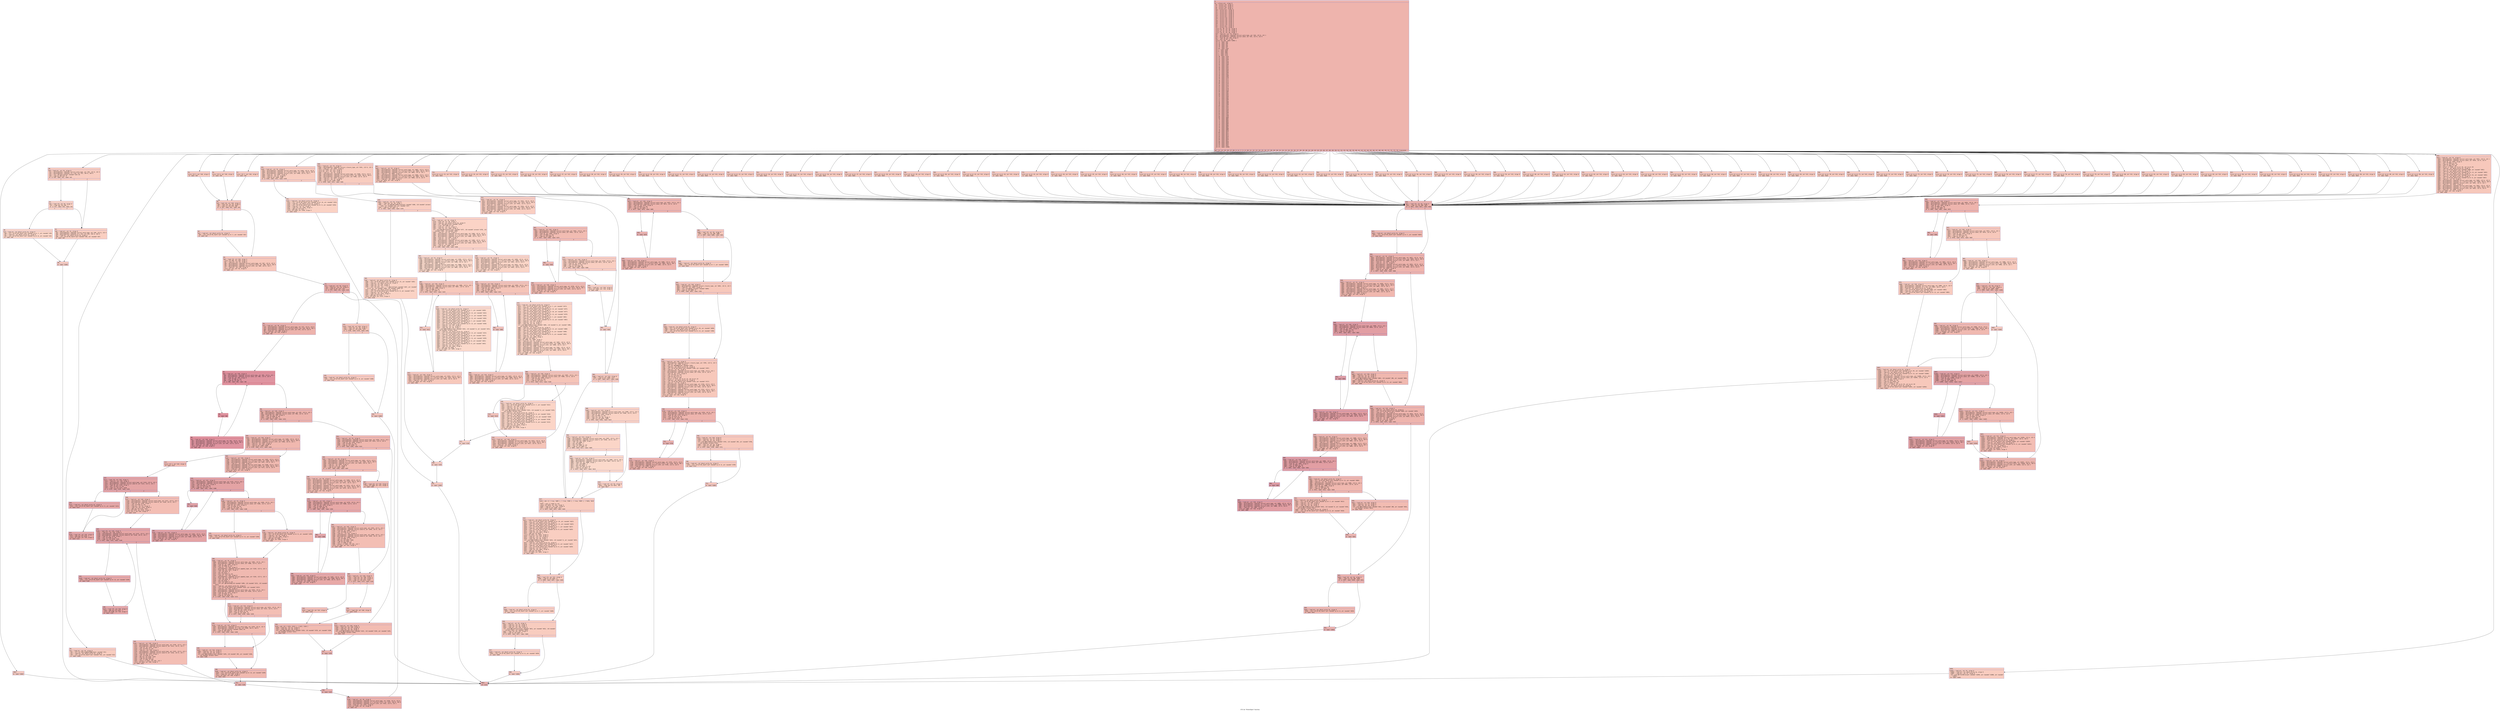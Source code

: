 digraph "CFG for 'WriteObject' function" {
	label="CFG for 'WriteObject' function";

	Node0x600003195c70 [shape=record,color="#3d50c3ff", style=filled, fillcolor="#d8564670" fontname="Courier",label="{4:\l|  %5 = alloca ptr, align 8\l  %6 = alloca i32, align 4\l  %7 = alloca ptr, align 8\l  %8 = alloca i16, align 2\l  %9 = alloca ptr, align 8\l  %10 = alloca ptr, align 8\l  %11 = alloca ptr, align 8\l  %12 = alloca ptr, align 8\l  %13 = alloca ptr, align 8\l  %14 = alloca ptr, align 8\l  %15 = alloca ptr, align 8\l  %16 = alloca i32, align 4\l  %17 = alloca i32, align 4\l  %18 = alloca i32, align 4\l  %19 = alloca i32, align 4\l  %20 = alloca i32, align 4\l  %21 = alloca i32, align 4\l  %22 = alloca ptr, align 8\l  %23 = alloca i32, align 4\l  store ptr %0, ptr %5, align 8\l  store i32 %1, ptr %6, align 4\l  store ptr %2, ptr %7, align 8\l  store i16 %3, ptr %8, align 2\l  %24 = load ptr, ptr %5, align 8\l  %25 = getelementptr inbounds %struct.word_type, ptr %24, i32 0, i32 1\l  %26 = getelementptr inbounds %struct.anon, ptr %25, i32 0, i32 0\l  %27 = load i8, ptr %26, align 8\l  %28 = zext i8 %27 to i32\l  switch i32 %28, label %1062 [\l    i32 11, label %29\l    i32 12, label %50\l    i32 19, label %55\l    i32 18, label %56\l    i32 17, label %57\l    i32 82, label %343\l    i32 2, label %540\l    i32 6, label %661\l    i32 7, label %661\l    i32 5, label %752\l    i32 4, label %753\l    i32 20, label %754\l    i32 21, label %755\l    i32 22, label %756\l    i32 23, label %757\l    i32 24, label %758\l    i32 25, label %759\l    i32 26, label %760\l    i32 27, label %761\l    i32 28, label %762\l    i32 29, label %763\l    i32 30, label %764\l    i32 31, label %765\l    i32 32, label %766\l    i32 33, label %767\l    i32 34, label %768\l    i32 35, label %769\l    i32 36, label %770\l    i32 37, label %771\l    i32 38, label %772\l    i32 39, label %773\l    i32 40, label %774\l    i32 41, label %775\l    i32 44, label %776\l    i32 42, label %777\l    i32 43, label %778\l    i32 45, label %779\l    i32 46, label %780\l    i32 47, label %781\l    i32 48, label %782\l    i32 49, label %783\l    i32 50, label %784\l    i32 51, label %785\l    i32 52, label %786\l    i32 55, label %787\l    i32 56, label %788\l    i32 58, label %789\l    i32 59, label %790\l    i32 60, label %791\l    i32 61, label %792\l    i32 62, label %793\l    i32 63, label %794\l    i32 64, label %795\l    i32 65, label %796\l    i32 66, label %797\l    i32 67, label %798\l    i32 68, label %799\l    i32 69, label %800\l    i32 70, label %801\l    i32 71, label %802\l    i32 72, label %803\l    i32 73, label %804\l    i32 74, label %805\l    i32 75, label %806\l    i32 76, label %807\l    i32 77, label %808\l    i32 78, label %809\l    i32 79, label %810\l    i32 80, label %811\l    i32 92, label %812\l    i32 93, label %813\l    i32 94, label %814\l    i32 95, label %815\l    i32 96, label %816\l    i32 97, label %817\l    i32 98, label %818\l    i32 99, label %819\l    i32 54, label %932\l    i32 53, label %932\l    i32 57, label %1058\l  ]\l|{<s0>def|<s1>11|<s2>12|<s3>19|<s4>18|<s5>17|<s6>82|<s7>2|<s8>6|<s9>7|<s10>5|<s11>4|<s12>20|<s13>21|<s14>22|<s15>23|<s16>24|<s17>25|<s18>26|<s19>27|<s20>28|<s21>29|<s22>30|<s23>31|<s24>32|<s25>33|<s26>34|<s27>35|<s28>36|<s29>37|<s30>38|<s31>39|<s32>40|<s33>41|<s34>44|<s35>42|<s36>43|<s37>45|<s38>46|<s39>47|<s40>48|<s41>49|<s42>50|<s43>51|<s44>52|<s45>55|<s46>56|<s47>58|<s48>59|<s49>60|<s50>61|<s51>62|<s52>63|<s53>64|<s54>65|<s55>66|<s56>67|<s57>68|<s58>69|<s59>70|<s60>71|<s61>72|<s62>73|<s63>74|<s64>truncated...}}"];
	Node0x600003195c70:s0 -> Node0x60000318a620[tooltip="4 -> 1062\nProbability 1.23%" ];
	Node0x600003195c70:s1 -> Node0x600003195fe0[tooltip="4 -> 29\nProbability 1.23%" ];
	Node0x600003195c70:s2 -> Node0x600003196170[tooltip="4 -> 50\nProbability 1.23%" ];
	Node0x600003195c70:s3 -> Node0x6000031961c0[tooltip="4 -> 55\nProbability 1.23%" ];
	Node0x600003195c70:s4 -> Node0x600003196210[tooltip="4 -> 56\nProbability 1.23%" ];
	Node0x600003195c70:s5 -> Node0x600003196260[tooltip="4 -> 57\nProbability 1.23%" ];
	Node0x600003195c70:s6 -> Node0x6000031972a0[tooltip="4 -> 343\nProbability 1.23%" ];
	Node0x600003195c70:s7 -> Node0x600003197980[tooltip="4 -> 540\nProbability 1.23%" ];
	Node0x600003195c70:s8 -> Node0x600003188000[tooltip="4 -> 661\nProbability 2.47%" ];
	Node0x600003195c70:s9 -> Node0x600003188000[tooltip="4 -> 661\nProbability 2.47%" ];
	Node0x600003195c70:s10 -> Node0x6000031884b0[tooltip="4 -> 752\nProbability 1.23%" ];
	Node0x600003195c70:s11 -> Node0x600003188500[tooltip="4 -> 753\nProbability 1.23%" ];
	Node0x600003195c70:s12 -> Node0x600003188550[tooltip="4 -> 754\nProbability 1.23%" ];
	Node0x600003195c70:s13 -> Node0x6000031885a0[tooltip="4 -> 755\nProbability 1.23%" ];
	Node0x600003195c70:s14 -> Node0x6000031885f0[tooltip="4 -> 756\nProbability 1.23%" ];
	Node0x600003195c70:s15 -> Node0x600003188640[tooltip="4 -> 757\nProbability 1.23%" ];
	Node0x600003195c70:s16 -> Node0x600003188690[tooltip="4 -> 758\nProbability 1.23%" ];
	Node0x600003195c70:s17 -> Node0x6000031886e0[tooltip="4 -> 759\nProbability 1.23%" ];
	Node0x600003195c70:s18 -> Node0x600003188730[tooltip="4 -> 760\nProbability 1.23%" ];
	Node0x600003195c70:s19 -> Node0x600003188780[tooltip="4 -> 761\nProbability 1.23%" ];
	Node0x600003195c70:s20 -> Node0x6000031887d0[tooltip="4 -> 762\nProbability 1.23%" ];
	Node0x600003195c70:s21 -> Node0x600003188820[tooltip="4 -> 763\nProbability 1.23%" ];
	Node0x600003195c70:s22 -> Node0x600003188870[tooltip="4 -> 764\nProbability 1.23%" ];
	Node0x600003195c70:s23 -> Node0x6000031888c0[tooltip="4 -> 765\nProbability 1.23%" ];
	Node0x600003195c70:s24 -> Node0x600003188910[tooltip="4 -> 766\nProbability 1.23%" ];
	Node0x600003195c70:s25 -> Node0x600003188960[tooltip="4 -> 767\nProbability 1.23%" ];
	Node0x600003195c70:s26 -> Node0x6000031889b0[tooltip="4 -> 768\nProbability 1.23%" ];
	Node0x600003195c70:s27 -> Node0x600003188a00[tooltip="4 -> 769\nProbability 1.23%" ];
	Node0x600003195c70:s28 -> Node0x600003188a50[tooltip="4 -> 770\nProbability 1.23%" ];
	Node0x600003195c70:s29 -> Node0x600003188aa0[tooltip="4 -> 771\nProbability 1.23%" ];
	Node0x600003195c70:s30 -> Node0x600003188af0[tooltip="4 -> 772\nProbability 1.23%" ];
	Node0x600003195c70:s31 -> Node0x600003188b40[tooltip="4 -> 773\nProbability 1.23%" ];
	Node0x600003195c70:s32 -> Node0x600003188b90[tooltip="4 -> 774\nProbability 1.23%" ];
	Node0x600003195c70:s33 -> Node0x600003188be0[tooltip="4 -> 775\nProbability 1.23%" ];
	Node0x600003195c70:s34 -> Node0x600003188c30[tooltip="4 -> 776\nProbability 1.23%" ];
	Node0x600003195c70:s35 -> Node0x600003188c80[tooltip="4 -> 777\nProbability 1.23%" ];
	Node0x600003195c70:s36 -> Node0x600003188cd0[tooltip="4 -> 778\nProbability 1.23%" ];
	Node0x600003195c70:s37 -> Node0x600003188d20[tooltip="4 -> 779\nProbability 1.23%" ];
	Node0x600003195c70:s38 -> Node0x600003188d70[tooltip="4 -> 780\nProbability 1.23%" ];
	Node0x600003195c70:s39 -> Node0x600003188dc0[tooltip="4 -> 781\nProbability 1.23%" ];
	Node0x600003195c70:s40 -> Node0x600003188e10[tooltip="4 -> 782\nProbability 1.23%" ];
	Node0x600003195c70:s41 -> Node0x600003188e60[tooltip="4 -> 783\nProbability 1.23%" ];
	Node0x600003195c70:s42 -> Node0x600003188eb0[tooltip="4 -> 784\nProbability 1.23%" ];
	Node0x600003195c70:s43 -> Node0x600003188f00[tooltip="4 -> 785\nProbability 1.23%" ];
	Node0x600003195c70:s44 -> Node0x600003188f50[tooltip="4 -> 786\nProbability 1.23%" ];
	Node0x600003195c70:s45 -> Node0x600003188fa0[tooltip="4 -> 787\nProbability 1.23%" ];
	Node0x600003195c70:s46 -> Node0x600003188ff0[tooltip="4 -> 788\nProbability 1.23%" ];
	Node0x600003195c70:s47 -> Node0x600003189040[tooltip="4 -> 789\nProbability 1.23%" ];
	Node0x600003195c70:s48 -> Node0x600003189090[tooltip="4 -> 790\nProbability 1.23%" ];
	Node0x600003195c70:s49 -> Node0x6000031890e0[tooltip="4 -> 791\nProbability 1.23%" ];
	Node0x600003195c70:s50 -> Node0x600003189130[tooltip="4 -> 792\nProbability 1.23%" ];
	Node0x600003195c70:s51 -> Node0x600003189180[tooltip="4 -> 793\nProbability 1.23%" ];
	Node0x600003195c70:s52 -> Node0x6000031891d0[tooltip="4 -> 794\nProbability 1.23%" ];
	Node0x600003195c70:s53 -> Node0x600003189220[tooltip="4 -> 795\nProbability 1.23%" ];
	Node0x600003195c70:s54 -> Node0x600003189270[tooltip="4 -> 796\nProbability 1.23%" ];
	Node0x600003195c70:s55 -> Node0x6000031892c0[tooltip="4 -> 797\nProbability 1.23%" ];
	Node0x600003195c70:s56 -> Node0x600003189310[tooltip="4 -> 798\nProbability 1.23%" ];
	Node0x600003195c70:s57 -> Node0x600003189360[tooltip="4 -> 799\nProbability 1.23%" ];
	Node0x600003195c70:s58 -> Node0x6000031893b0[tooltip="4 -> 800\nProbability 1.23%" ];
	Node0x600003195c70:s59 -> Node0x600003189400[tooltip="4 -> 801\nProbability 1.23%" ];
	Node0x600003195c70:s60 -> Node0x600003189450[tooltip="4 -> 802\nProbability 1.23%" ];
	Node0x600003195c70:s61 -> Node0x6000031894a0[tooltip="4 -> 803\nProbability 1.23%" ];
	Node0x600003195c70:s62 -> Node0x6000031894f0[tooltip="4 -> 804\nProbability 1.23%" ];
	Node0x600003195c70:s63 -> Node0x600003189540[tooltip="4 -> 805\nProbability 1.23%" ];
	Node0x600003195c70:s64 -> Node0x600003189590[tooltip="4 -> 806\nProbability 1.23%" ];
	Node0x600003195c70:s64 -> Node0x6000031895e0[tooltip="4 -> 807\nProbability 1.23%" ];
	Node0x600003195c70:s64 -> Node0x600003189630[tooltip="4 -> 808\nProbability 1.23%" ];
	Node0x600003195c70:s64 -> Node0x600003189680[tooltip="4 -> 809\nProbability 1.23%" ];
	Node0x600003195c70:s64 -> Node0x6000031896d0[tooltip="4 -> 810\nProbability 1.23%" ];
	Node0x600003195c70:s64 -> Node0x600003189720[tooltip="4 -> 811\nProbability 1.23%" ];
	Node0x600003195c70:s64 -> Node0x600003189770[tooltip="4 -> 812\nProbability 1.23%" ];
	Node0x600003195c70:s64 -> Node0x6000031897c0[tooltip="4 -> 813\nProbability 1.23%" ];
	Node0x600003195c70:s64 -> Node0x600003189810[tooltip="4 -> 814\nProbability 1.23%" ];
	Node0x600003195c70:s64 -> Node0x600003189860[tooltip="4 -> 815\nProbability 1.23%" ];
	Node0x600003195c70:s64 -> Node0x6000031898b0[tooltip="4 -> 816\nProbability 1.23%" ];
	Node0x600003195c70:s64 -> Node0x600003189900[tooltip="4 -> 817\nProbability 1.23%" ];
	Node0x600003195c70:s64 -> Node0x600003189950[tooltip="4 -> 818\nProbability 1.23%" ];
	Node0x600003195c70:s64 -> Node0x6000031899a0[tooltip="4 -> 819\nProbability 1.23%" ];
	Node0x600003195c70:s64 -> Node0x60000318a030[tooltip="4 -> 932\nProbability 2.47%" ];
	Node0x600003195c70:s64 -> Node0x60000318a030[tooltip="4 -> 932\nProbability 2.47%" ];
	Node0x600003195c70:s64 -> Node0x60000318a5d0[tooltip="4 -> 1058\nProbability 1.23%" ];
	Node0x600003195fe0 [shape=record,color="#3d50c3ff", style=filled, fillcolor="#f08b6e70" fontname="Courier",label="{29:\l|  %30 = load ptr, ptr %5, align 8\l  %31 = getelementptr inbounds %struct.word_type, ptr %30, i32 0, i32 4\l  %32 = getelementptr inbounds [4 x i8], ptr %31, i64 0, i64 0\l  %33 = call i64 @strlen(ptr noundef %32) #3\l  %34 = icmp eq i64 %33, 0\l  br i1 %34, label %35, label %43\l|{<s0>T|<s1>F}}"];
	Node0x600003195fe0:s0 -> Node0x600003196030[tooltip="29 -> 35\nProbability 37.50%" ];
	Node0x600003195fe0:s1 -> Node0x6000031960d0[tooltip="29 -> 43\nProbability 62.50%" ];
	Node0x600003196030 [shape=record,color="#3d50c3ff", style=filled, fillcolor="#f4987a70" fontname="Courier",label="{35:\l|  %36 = load i32, ptr %6, align 4\l  %37 = icmp sgt i32 %36, 7\l  br i1 %37, label %38, label %43\l|{<s0>T|<s1>F}}"];
	Node0x600003196030:s0 -> Node0x600003196080[tooltip="35 -> 38\nProbability 50.00%" ];
	Node0x600003196030:s1 -> Node0x6000031960d0[tooltip="35 -> 43\nProbability 50.00%" ];
	Node0x600003196080 [shape=record,color="#3d50c3ff", style=filled, fillcolor="#f5a08170" fontname="Courier",label="{38:\l|  %39 = load ptr, ptr @last_write_fp, align 8\l  %40 = call i32 @\"\\01_fputs\"(ptr noundef @.str.7, ptr noundef %39)\l  %41 = load ptr, ptr @last_write_fp, align 8\l  %42 = call i32 @\"\\01_fputs\"(ptr noundef @.str.8, ptr noundef %41)\l  br label %49\l}"];
	Node0x600003196080 -> Node0x600003196120[tooltip="38 -> 49\nProbability 100.00%" ];
	Node0x6000031960d0 [shape=record,color="#3d50c3ff", style=filled, fillcolor="#f2907270" fontname="Courier",label="{43:\l|  %44 = load ptr, ptr %5, align 8\l  %45 = getelementptr inbounds %struct.word_type, ptr %44, i32 0, i32 4\l  %46 = getelementptr inbounds [4 x i8], ptr %45, i64 0, i64 0\l  %47 = load ptr, ptr @last_write_fp, align 8\l  %48 = call i32 @\"\\01_fputs\"(ptr noundef %46, ptr noundef %47)\l  br label %49\l}"];
	Node0x6000031960d0 -> Node0x600003196120[tooltip="43 -> 49\nProbability 100.00%" ];
	Node0x600003196120 [shape=record,color="#3d50c3ff", style=filled, fillcolor="#f08b6e70" fontname="Courier",label="{49:\l|  br label %1063\l}"];
	Node0x600003196120 -> Node0x60000318a670[tooltip="49 -> 1063\nProbability 100.00%" ];
	Node0x600003196170 [shape=record,color="#3d50c3ff", style=filled, fillcolor="#f08b6e70" fontname="Courier",label="{50:\l|  %51 = load ptr, ptr %5, align 8\l  %52 = call ptr @StringQuotedWord(ptr noundef %51)\l  %53 = load ptr, ptr @last_write_fp, align 8\l  %54 = call i32 @\"\\01_fputs\"(ptr noundef %52, ptr noundef %53)\l  br label %1063\l}"];
	Node0x600003196170 -> Node0x60000318a670[tooltip="50 -> 1063\nProbability 100.00%" ];
	Node0x6000031961c0 [shape=record,color="#3d50c3ff", style=filled, fillcolor="#f08b6e70" fontname="Courier",label="{55:\l|  store i32 5, ptr %18, align 4\l  br label %58\l}"];
	Node0x6000031961c0 -> Node0x6000031962b0[tooltip="55 -> 58\nProbability 100.00%" ];
	Node0x600003196210 [shape=record,color="#3d50c3ff", style=filled, fillcolor="#f08b6e70" fontname="Courier",label="{56:\l|  store i32 6, ptr %18, align 4\l  br label %58\l}"];
	Node0x600003196210 -> Node0x6000031962b0[tooltip="56 -> 58\nProbability 100.00%" ];
	Node0x600003196260 [shape=record,color="#3d50c3ff", style=filled, fillcolor="#f08b6e70" fontname="Courier",label="{57:\l|  store i32 7, ptr %18, align 4\l  br label %58\l}"];
	Node0x600003196260 -> Node0x6000031962b0[tooltip="57 -> 58\nProbability 100.00%" ];
	Node0x6000031962b0 [shape=record,color="#3d50c3ff", style=filled, fillcolor="#ec7f6370" fontname="Courier",label="{58:\l|  %59 = load i32, ptr %18, align 4\l  %60 = load i32, ptr %6, align 4\l  %61 = icmp slt i32 %59, %60\l  br i1 %61, label %62, label %65\l|{<s0>T|<s1>F}}"];
	Node0x6000031962b0:s0 -> Node0x600003196300[tooltip="58 -> 62\nProbability 50.00%" ];
	Node0x6000031962b0:s1 -> Node0x600003196350[tooltip="58 -> 65\nProbability 50.00%" ];
	Node0x600003196300 [shape=record,color="#3d50c3ff", style=filled, fillcolor="#ef886b70" fontname="Courier",label="{62:\l|  %63 = load ptr, ptr @last_write_fp, align 8\l  %64 = call i32 @\"\\01_fputs\"(ptr noundef @.str.7, ptr noundef %63)\l  br label %65\l}"];
	Node0x600003196300 -> Node0x600003196350[tooltip="62 -> 65\nProbability 100.00%" ];
	Node0x600003196350 [shape=record,color="#3d50c3ff", style=filled, fillcolor="#ec7f6370" fontname="Courier",label="{65:\l|  %66 = load i32, ptr %18, align 4\l  store i32 %66, ptr %20, align 4\l  %67 = load ptr, ptr %5, align 8\l  %68 = getelementptr inbounds %struct.word_type, ptr %67, i32 0, i32 0\l  %69 = getelementptr inbounds [2 x %struct.LIST], ptr %68, i64 0, i64 0\l  %70 = getelementptr inbounds %struct.LIST, ptr %69, i32 0, i32 1\l  %71 = load ptr, ptr %70, align 8\l  store ptr %71, ptr %9, align 8\l  br label %72\l}"];
	Node0x600003196350 -> Node0x6000031963a0[tooltip="65 -> 72\nProbability 100.00%" ];
	Node0x6000031963a0 [shape=record,color="#3d50c3ff", style=filled, fillcolor="#d6524470" fontname="Courier",label="{72:\l|  %73 = load ptr, ptr %9, align 8\l  %74 = load ptr, ptr %5, align 8\l  %75 = icmp ne ptr %73, %74\l  br i1 %75, label %76, label %335\l|{<s0>T|<s1>F}}"];
	Node0x6000031963a0:s0 -> Node0x6000031963f0[tooltip="72 -> 76\nProbability 96.88%" ];
	Node0x6000031963a0:s1 -> Node0x6000031971b0[tooltip="72 -> 335\nProbability 3.12%" ];
	Node0x6000031963f0 [shape=record,color="#3d50c3ff", style=filled, fillcolor="#d6524470" fontname="Courier",label="{76:\l|  %77 = load ptr, ptr %9, align 8\l  %78 = getelementptr inbounds %struct.word_type, ptr %77, i32 0, i32 0\l  %79 = getelementptr inbounds [2 x %struct.LIST], ptr %78, i64 0, i64 1\l  %80 = getelementptr inbounds %struct.LIST, ptr %79, i32 0, i32 0\l  %81 = load ptr, ptr %80, align 8\l  store ptr %81, ptr %10, align 8\l  br label %82\l}"];
	Node0x6000031963f0 -> Node0x600003196440[tooltip="76 -> 82\nProbability 100.00%" ];
	Node0x600003196440 [shape=record,color="#b70d28ff", style=filled, fillcolor="#b70d2870" fontname="Courier",label="{82:\l|  %83 = load ptr, ptr %10, align 8\l  %84 = getelementptr inbounds %struct.word_type, ptr %83, i32 0, i32 1\l  %85 = getelementptr inbounds %struct.anon, ptr %84, i32 0, i32 0\l  %86 = load i8, ptr %85, align 8\l  %87 = zext i8 %86 to i32\l  %88 = icmp eq i32 %87, 0\l  br i1 %88, label %89, label %96\l|{<s0>T|<s1>F}}"];
	Node0x600003196440:s0 -> Node0x600003196490[tooltip="82 -> 89\nProbability 96.88%" ];
	Node0x600003196440:s1 -> Node0x600003196530[tooltip="82 -> 96\nProbability 3.12%" ];
	Node0x600003196490 [shape=record,color="#b70d28ff", style=filled, fillcolor="#b70d2870" fontname="Courier",label="{89:\l|  br label %90\l}"];
	Node0x600003196490 -> Node0x6000031964e0[tooltip="89 -> 90\nProbability 100.00%" ];
	Node0x6000031964e0 [shape=record,color="#b70d28ff", style=filled, fillcolor="#b70d2870" fontname="Courier",label="{90:\l|  %91 = load ptr, ptr %10, align 8\l  %92 = getelementptr inbounds %struct.word_type, ptr %91, i32 0, i32 0\l  %93 = getelementptr inbounds [2 x %struct.LIST], ptr %92, i64 0, i64 1\l  %94 = getelementptr inbounds %struct.LIST, ptr %93, i32 0, i32 0\l  %95 = load ptr, ptr %94, align 8\l  store ptr %95, ptr %10, align 8\l  br label %82\l}"];
	Node0x6000031964e0 -> Node0x600003196440[tooltip="90 -> 82\nProbability 100.00%" ];
	Node0x600003196530 [shape=record,color="#3d50c3ff", style=filled, fillcolor="#d6524470" fontname="Courier",label="{96:\l|  %97 = load ptr, ptr %10, align 8\l  %98 = getelementptr inbounds %struct.word_type, ptr %97, i32 0, i32 1\l  %99 = getelementptr inbounds %struct.anon, ptr %98, i32 0, i32 0\l  %100 = load i8, ptr %99, align 8\l  %101 = zext i8 %100 to i32\l  %102 = icmp eq i32 %101, 1\l  br i1 %102, label %103, label %253\l|{<s0>T|<s1>F}}"];
	Node0x600003196530:s0 -> Node0x600003196580[tooltip="96 -> 103\nProbability 50.00%" ];
	Node0x600003196530:s1 -> Node0x600003196cb0[tooltip="96 -> 253\nProbability 50.00%" ];
	Node0x600003196580 [shape=record,color="#3d50c3ff", style=filled, fillcolor="#dc5d4a70" fontname="Courier",label="{103:\l|  %104 = load ptr, ptr %10, align 8\l  %105 = getelementptr inbounds %struct.word_type, ptr %104, i32 0, i32 0\l  %106 = getelementptr inbounds [2 x %struct.LIST], ptr %105, i64 0, i64 0\l  %107 = getelementptr inbounds %struct.LIST, ptr %106, i32 0, i32 1\l  %108 = load ptr, ptr %107, align 8\l  %109 = load ptr, ptr %10, align 8\l  %110 = icmp eq ptr %108, %109\l  br i1 %110, label %111, label %164\l|{<s0>T|<s1>F}}"];
	Node0x600003196580:s0 -> Node0x6000031965d0[tooltip="103 -> 111\nProbability 37.50%" ];
	Node0x600003196580:s1 -> Node0x6000031968a0[tooltip="103 -> 164\nProbability 62.50%" ];
	Node0x6000031965d0 [shape=record,color="#3d50c3ff", style=filled, fillcolor="#e36c5570" fontname="Courier",label="{111:\l|  store i32 1, ptr %19, align 4\l  br label %112\l}"];
	Node0x6000031965d0 -> Node0x600003196620[tooltip="111 -> 112\nProbability 100.00%" ];
	Node0x600003196620 [shape=record,color="#3d50c3ff", style=filled, fillcolor="#c5333470" fontname="Courier",label="{112:\l|  %113 = load i32, ptr %19, align 4\l  %114 = load ptr, ptr %10, align 8\l  %115 = getelementptr inbounds %struct.word_type, ptr %114, i32 0, i32 2\l  %116 = getelementptr inbounds %struct.anon.0, ptr %115, i32 0, i32 2\l  %117 = load i8, ptr %116, align 2\l  %118 = zext i8 %117 to i32\l  %119 = icmp sle i32 %113, %118\l  br i1 %119, label %120, label %126\l|{<s0>T|<s1>F}}"];
	Node0x600003196620:s0 -> Node0x600003196670[tooltip="112 -> 120\nProbability 96.88%" ];
	Node0x600003196620:s1 -> Node0x600003196710[tooltip="112 -> 126\nProbability 3.12%" ];
	Node0x600003196670 [shape=record,color="#3d50c3ff", style=filled, fillcolor="#ca3b3770" fontname="Courier",label="{120:\l|  %121 = load ptr, ptr @last_write_fp, align 8\l  %122 = call i32 @\"\\01_fputs\"(ptr noundef @.str.9, ptr noundef %121)\l  br label %123\l}"];
	Node0x600003196670 -> Node0x6000031966c0[tooltip="120 -> 123\nProbability 100.00%" ];
	Node0x6000031966c0 [shape=record,color="#3d50c3ff", style=filled, fillcolor="#ca3b3770" fontname="Courier",label="{123:\l|  %124 = load i32, ptr %19, align 4\l  %125 = add nsw i32 %124, 1\l  store i32 %125, ptr %19, align 4\l  br label %112\l}"];
	Node0x6000031966c0 -> Node0x600003196620[tooltip="123 -> 112\nProbability 100.00%" ];
	Node0x600003196710 [shape=record,color="#3d50c3ff", style=filled, fillcolor="#e36c5570" fontname="Courier",label="{126:\l|  %127 = load ptr, ptr %10, align 8\l  %128 = getelementptr inbounds %struct.word_type, ptr %127, i32 0, i32 2\l  %129 = getelementptr inbounds %struct.anon.0, ptr %128, i32 0, i32 2\l  %130 = load i8, ptr %129, align 2\l  %131 = zext i8 %130 to i32\l  %132 = load ptr, ptr %7, align 8\l  %133 = load i32, ptr %132, align 4\l  %134 = add nsw i32 %133, %131\l  store i32 %134, ptr %132, align 4\l  store i32 1, ptr %19, align 4\l  br label %135\l}"];
	Node0x600003196710 -> Node0x600003196760[tooltip="126 -> 135\nProbability 100.00%" ];
	Node0x600003196760 [shape=record,color="#3d50c3ff", style=filled, fillcolor="#c5333470" fontname="Courier",label="{135:\l|  %136 = load i32, ptr %19, align 4\l  %137 = load ptr, ptr %10, align 8\l  %138 = getelementptr inbounds %struct.word_type, ptr %137, i32 0, i32 2\l  %139 = getelementptr inbounds %struct.anon.0, ptr %138, i32 0, i32 1\l  %140 = load i8, ptr %139, align 1\l  %141 = zext i8 %140 to i32\l  %142 = icmp sle i32 %136, %141\l  br i1 %142, label %143, label %149\l|{<s0>T|<s1>F}}"];
	Node0x600003196760:s0 -> Node0x6000031967b0[tooltip="135 -> 143\nProbability 96.88%" ];
	Node0x600003196760:s1 -> Node0x600003196850[tooltip="135 -> 149\nProbability 3.12%" ];
	Node0x6000031967b0 [shape=record,color="#3d50c3ff", style=filled, fillcolor="#ca3b3770" fontname="Courier",label="{143:\l|  %144 = load ptr, ptr @last_write_fp, align 8\l  %145 = call i32 @\"\\01_fputs\"(ptr noundef @.str.13, ptr noundef %144)\l  br label %146\l}"];
	Node0x6000031967b0 -> Node0x600003196800[tooltip="143 -> 146\nProbability 100.00%" ];
	Node0x600003196800 [shape=record,color="#3d50c3ff", style=filled, fillcolor="#ca3b3770" fontname="Courier",label="{146:\l|  %147 = load i32, ptr %19, align 4\l  %148 = add nsw i32 %147, 1\l  store i32 %148, ptr %19, align 4\l  br label %135\l}"];
	Node0x600003196800 -> Node0x600003196760[tooltip="146 -> 135\nProbability 100.00%" ];
	Node0x600003196850 [shape=record,color="#3d50c3ff", style=filled, fillcolor="#e36c5570" fontname="Courier",label="{149:\l|  %150 = load ptr, ptr %10, align 8\l  %151 = getelementptr inbounds %struct.word_type, ptr %150, i32 0, i32 2\l  %152 = getelementptr inbounds %struct.anon.0, ptr %151, i32 0, i32 2\l  %153 = load i8, ptr %152, align 2\l  %154 = zext i8 %153 to i32\l  %155 = load ptr, ptr %10, align 8\l  %156 = getelementptr inbounds %struct.word_type, ptr %155, i32 0, i32 2\l  %157 = getelementptr inbounds %struct.anon.0, ptr %156, i32 0, i32 1\l  %158 = load i8, ptr %157, align 1\l  %159 = zext i8 %158 to i32\l  %160 = add nsw i32 %154, %159\l  %161 = icmp eq i32 %160, 0\l  %162 = zext i1 %161 to i64\l  %163 = select i1 %161, i32 103, i32 7\l  store i32 %163, ptr %20, align 4\l  br label %252\l}"];
	Node0x600003196850 -> Node0x600003196c60[tooltip="149 -> 252\nProbability 100.00%" ];
	Node0x6000031968a0 [shape=record,color="#3d50c3ff", style=filled, fillcolor="#de614d70" fontname="Courier",label="{164:\l|  %165 = load ptr, ptr %10, align 8\l  %166 = getelementptr inbounds %struct.word_type, ptr %165, i32 0, i32 0\l  %167 = getelementptr inbounds [2 x %struct.LIST], ptr %166, i64 0, i64 0\l  %168 = getelementptr inbounds %struct.LIST, ptr %167, i32 0, i32 1\l  %169 = load ptr, ptr %168, align 8\l  %170 = getelementptr inbounds %struct.word_type, ptr %169, i32 0, i32 0\l  %171 = getelementptr inbounds [2 x %struct.LIST], ptr %170, i64 0, i64 1\l  %172 = getelementptr inbounds %struct.LIST, ptr %171, i32 0, i32 0\l  %173 = load ptr, ptr %172, align 8\l  store ptr %173, ptr %12, align 8\l  br label %174\l}"];
	Node0x6000031968a0 -> Node0x6000031968f0[tooltip="164 -> 174\nProbability 100.00%" ];
	Node0x6000031968f0 [shape=record,color="#3d50c3ff", style=filled, fillcolor="#c32e3170" fontname="Courier",label="{174:\l|  %175 = load ptr, ptr %12, align 8\l  %176 = getelementptr inbounds %struct.word_type, ptr %175, i32 0, i32 1\l  %177 = getelementptr inbounds %struct.anon, ptr %176, i32 0, i32 0\l  %178 = load i8, ptr %177, align 8\l  %179 = zext i8 %178 to i32\l  %180 = icmp eq i32 %179, 0\l  br i1 %180, label %181, label %188\l|{<s0>T|<s1>F}}"];
	Node0x6000031968f0:s0 -> Node0x600003196940[tooltip="174 -> 181\nProbability 96.88%" ];
	Node0x6000031968f0:s1 -> Node0x6000031969e0[tooltip="174 -> 188\nProbability 3.12%" ];
	Node0x600003196940 [shape=record,color="#3d50c3ff", style=filled, fillcolor="#c32e3170" fontname="Courier",label="{181:\l|  br label %182\l}"];
	Node0x600003196940 -> Node0x600003196990[tooltip="181 -> 182\nProbability 100.00%" ];
	Node0x600003196990 [shape=record,color="#3d50c3ff", style=filled, fillcolor="#c32e3170" fontname="Courier",label="{182:\l|  %183 = load ptr, ptr %12, align 8\l  %184 = getelementptr inbounds %struct.word_type, ptr %183, i32 0, i32 0\l  %185 = getelementptr inbounds [2 x %struct.LIST], ptr %184, i64 0, i64 1\l  %186 = getelementptr inbounds %struct.LIST, ptr %185, i32 0, i32 0\l  %187 = load ptr, ptr %186, align 8\l  store ptr %187, ptr %12, align 8\l  br label %174\l}"];
	Node0x600003196990 -> Node0x6000031968f0[tooltip="182 -> 174\nProbability 100.00%" ];
	Node0x6000031969e0 [shape=record,color="#3d50c3ff", style=filled, fillcolor="#de614d70" fontname="Courier",label="{188:\l|  %189 = load ptr, ptr %5, align 8\l  %190 = getelementptr inbounds %struct.word_type, ptr %189, i32 0, i32 1\l  %191 = getelementptr inbounds %struct.anon, ptr %190, i32 0, i32 0\l  %192 = load i8, ptr %191, align 8\l  %193 = zext i8 %192 to i32\l  %194 = icmp eq i32 %193, 17\l  br i1 %194, label %195, label %198\l|{<s0>T|<s1>F}}"];
	Node0x6000031969e0:s0 -> Node0x600003196a30[tooltip="188 -> 195\nProbability 50.00%" ];
	Node0x6000031969e0:s1 -> Node0x600003196a80[tooltip="188 -> 198\nProbability 50.00%" ];
	Node0x600003196a30 [shape=record,color="#3d50c3ff", style=filled, fillcolor="#e36c5570" fontname="Courier",label="{195:\l|  %196 = load ptr, ptr @last_write_fp, align 8\l  %197 = call i32 @\"\\01_fputs\"(ptr noundef @.str.13, ptr noundef %196)\l  br label %204\l}"];
	Node0x600003196a30 -> Node0x600003196ad0[tooltip="195 -> 204\nProbability 100.00%" ];
	Node0x600003196a80 [shape=record,color="#3d50c3ff", style=filled, fillcolor="#e36c5570" fontname="Courier",label="{198:\l|  %199 = load ptr, ptr @last_write_fp, align 8\l  %200 = call i32 @\"\\01_fputs\"(ptr noundef @.str.9, ptr noundef %199)\l  %201 = load ptr, ptr %7, align 8\l  %202 = load i32, ptr %201, align 4\l  %203 = add nsw i32 %202, 1\l  store i32 %203, ptr %201, align 4\l  br label %204\l}"];
	Node0x600003196a80 -> Node0x600003196ad0[tooltip="198 -> 204\nProbability 100.00%" ];
	Node0x600003196ad0 [shape=record,color="#3d50c3ff", style=filled, fillcolor="#de614d70" fontname="Courier",label="{204:\l|  %205 = load ptr, ptr %5, align 8\l  %206 = getelementptr inbounds %struct.word_type, ptr %205, i32 0, i32 1\l  %207 = getelementptr inbounds %struct.anon, ptr %206, i32 0, i32 0\l  %208 = load i8, ptr %207, align 8\l  %209 = zext i8 %208 to i32\l  %210 = load ptr, ptr %10, align 8\l  %211 = getelementptr inbounds %struct.gapobj_type, ptr %210, i32 0, i32 3\l  %212 = load i16, ptr %211, align 4\l  %213 = lshr i16 %212, 8\l  %214 = and i16 %213, 1\l  %215 = zext i16 %214 to i32\l  %216 = load ptr, ptr %10, align 8\l  %217 = getelementptr inbounds %struct.gapobj_type, ptr %216, i32 0, i32 3\l  %218 = load i16, ptr %217, align 4\l  %219 = lshr i16 %218, 9\l  %220 = and i16 %219, 1\l  %221 = zext i16 %220 to i32\l  %222 = call ptr @EchoCatOp(i32 noundef %209, i32 noundef %215, i32 noundef\l... %221)\l  %223 = load ptr, ptr @last_write_fp, align 8\l  %224 = call i32 @\"\\01_fputs\"(ptr noundef %222, ptr noundef %223)\l  %225 = load ptr, ptr %12, align 8\l  %226 = getelementptr inbounds %struct.word_type, ptr %225, i32 0, i32 1\l  %227 = getelementptr inbounds %struct.anon, ptr %226, i32 0, i32 0\l  %228 = load i8, ptr %227, align 8\l  %229 = zext i8 %228 to i32\l  %230 = icmp eq i32 %229, 11\l  br i1 %230, label %238, label %231\l|{<s0>T|<s1>F}}"];
	Node0x600003196ad0:s0 -> Node0x600003196b70[tooltip="204 -> 238\nProbability 50.00%" ];
	Node0x600003196ad0:s1 -> Node0x600003196b20[tooltip="204 -> 231\nProbability 50.00%" ];
	Node0x600003196b20 [shape=record,color="#3d50c3ff", style=filled, fillcolor="#e36c5570" fontname="Courier",label="{231:\l|  %232 = load ptr, ptr %12, align 8\l  %233 = getelementptr inbounds %struct.word_type, ptr %232, i32 0, i32 1\l  %234 = getelementptr inbounds %struct.anon, ptr %233, i32 0, i32 0\l  %235 = load i8, ptr %234, align 8\l  %236 = zext i8 %235 to i32\l  %237 = icmp eq i32 %236, 12\l  br i1 %237, label %238, label %244\l|{<s0>T|<s1>F}}"];
	Node0x600003196b20:s0 -> Node0x600003196b70[tooltip="231 -> 238\nProbability 50.00%" ];
	Node0x600003196b20:s1 -> Node0x600003196bc0[tooltip="231 -> 244\nProbability 50.00%" ];
	Node0x600003196b70 [shape=record,color="#3d50c3ff", style=filled, fillcolor="#e1675170" fontname="Courier",label="{238:\l|  %239 = load ptr, ptr %12, align 8\l  %240 = getelementptr inbounds %struct.word_type, ptr %239, i32 0, i32 4\l  %241 = getelementptr inbounds [4 x i8], ptr %240, i64 0, i64 0\l  %242 = call i64 @strlen(ptr noundef %241) #3\l  %243 = icmp ne i64 %242, 0\l  br i1 %243, label %244, label %248\l|{<s0>T|<s1>F}}"];
	Node0x600003196b70:s0 -> Node0x600003196bc0[tooltip="238 -> 244\nProbability 62.50%" ];
	Node0x600003196b70:s1 -> Node0x600003196c10[tooltip="238 -> 248\nProbability 37.50%" ];
	Node0x600003196bc0 [shape=record,color="#3d50c3ff", style=filled, fillcolor="#e1675170" fontname="Courier",label="{244:\l|  %245 = load ptr, ptr %12, align 8\l  %246 = load ptr, ptr %7, align 8\l  %247 = load i16, ptr %8, align 2\l  call void @WriteObject(ptr noundef %245, i32 noundef 105, ptr noundef %246,\l... i16 noundef zeroext %247)\l  br label %248\l}"];
	Node0x600003196bc0 -> Node0x600003196c10[tooltip="244 -> 248\nProbability 100.00%" ];
	Node0x600003196c10 [shape=record,color="#3d50c3ff", style=filled, fillcolor="#de614d70" fontname="Courier",label="{248:\l|  %249 = load ptr, ptr @last_write_fp, align 8\l  %250 = call i32 @\"\\01_fputs\"(ptr noundef @.str.13, ptr noundef %249)\l  %251 = load i32, ptr %18, align 4\l  store i32 %251, ptr %20, align 4\l  br label %252\l}"];
	Node0x600003196c10 -> Node0x600003196c60[tooltip="248 -> 252\nProbability 100.00%" ];
	Node0x600003196c60 [shape=record,color="#3d50c3ff", style=filled, fillcolor="#dc5d4a70" fontname="Courier",label="{252:\l|  br label %328\l}"];
	Node0x600003196c60 -> Node0x600003197110[tooltip="252 -> 328\nProbability 100.00%" ];
	Node0x600003196cb0 [shape=record,color="#3d50c3ff", style=filled, fillcolor="#dc5d4a70" fontname="Courier",label="{253:\l|  %254 = load ptr, ptr %5, align 8\l  %255 = getelementptr inbounds %struct.word_type, ptr %254, i32 0, i32 1\l  %256 = getelementptr inbounds %struct.anon, ptr %255, i32 0, i32 0\l  %257 = load i8, ptr %256, align 8\l  %258 = zext i8 %257 to i32\l  %259 = icmp eq i32 %258, 17\l  br i1 %259, label %260, label %322\l|{<s0>T|<s1>F}}"];
	Node0x600003196cb0:s0 -> Node0x600003196d00[tooltip="253 -> 260\nProbability 50.00%" ];
	Node0x600003196cb0:s1 -> Node0x600003197070[tooltip="253 -> 322\nProbability 50.00%" ];
	Node0x600003196d00 [shape=record,color="#3d50c3ff", style=filled, fillcolor="#e1675170" fontname="Courier",label="{260:\l|  %261 = load ptr, ptr %9, align 8\l  %262 = getelementptr inbounds %struct.word_type, ptr %261, i32 0, i32 0\l  %263 = getelementptr inbounds [2 x %struct.LIST], ptr %262, i64 0, i64 0\l  %264 = getelementptr inbounds %struct.LIST, ptr %263, i32 0, i32 1\l  %265 = load ptr, ptr %264, align 8\l  %266 = load ptr, ptr %5, align 8\l  %267 = icmp ne ptr %265, %266\l  br i1 %267, label %268, label %307\l|{<s0>T|<s1>F}}"];
	Node0x600003196d00:s0 -> Node0x600003196d50[tooltip="260 -> 268\nProbability 62.50%" ];
	Node0x600003196d00:s1 -> Node0x600003196ee0[tooltip="260 -> 307\nProbability 37.50%" ];
	Node0x600003196d50 [shape=record,color="#3d50c3ff", style=filled, fillcolor="#e36c5570" fontname="Courier",label="{268:\l|  %269 = load ptr, ptr %9, align 8\l  %270 = getelementptr inbounds %struct.word_type, ptr %269, i32 0, i32 0\l  %271 = getelementptr inbounds [2 x %struct.LIST], ptr %270, i64 0, i64 0\l  %272 = getelementptr inbounds %struct.LIST, ptr %271, i32 0, i32 1\l  %273 = load ptr, ptr %272, align 8\l  %274 = getelementptr inbounds %struct.word_type, ptr %273, i32 0, i32 0\l  %275 = getelementptr inbounds [2 x %struct.LIST], ptr %274, i64 0, i64 1\l  %276 = getelementptr inbounds %struct.LIST, ptr %275, i32 0, i32 0\l  %277 = load ptr, ptr %276, align 8\l  store ptr %277, ptr %22, align 8\l  br label %278\l}"];
	Node0x600003196d50 -> Node0x600003196da0[tooltip="268 -> 278\nProbability 100.00%" ];
	Node0x600003196da0 [shape=record,color="#3d50c3ff", style=filled, fillcolor="#ca3b3770" fontname="Courier",label="{278:\l|  %279 = load ptr, ptr %22, align 8\l  %280 = getelementptr inbounds %struct.word_type, ptr %279, i32 0, i32 1\l  %281 = getelementptr inbounds %struct.anon, ptr %280, i32 0, i32 0\l  %282 = load i8, ptr %281, align 8\l  %283 = zext i8 %282 to i32\l  %284 = icmp eq i32 %283, 0\l  br i1 %284, label %285, label %292\l|{<s0>T|<s1>F}}"];
	Node0x600003196da0:s0 -> Node0x600003196df0[tooltip="278 -> 285\nProbability 96.88%" ];
	Node0x600003196da0:s1 -> Node0x600003196e90[tooltip="278 -> 292\nProbability 3.12%" ];
	Node0x600003196df0 [shape=record,color="#3d50c3ff", style=filled, fillcolor="#ca3b3770" fontname="Courier",label="{285:\l|  br label %286\l}"];
	Node0x600003196df0 -> Node0x600003196e40[tooltip="285 -> 286\nProbability 100.00%" ];
	Node0x600003196e40 [shape=record,color="#3d50c3ff", style=filled, fillcolor="#ca3b3770" fontname="Courier",label="{286:\l|  %287 = load ptr, ptr %22, align 8\l  %288 = getelementptr inbounds %struct.word_type, ptr %287, i32 0, i32 0\l  %289 = getelementptr inbounds [2 x %struct.LIST], ptr %288, i64 0, i64 1\l  %290 = getelementptr inbounds %struct.LIST, ptr %289, i32 0, i32 0\l  %291 = load ptr, ptr %290, align 8\l  store ptr %291, ptr %22, align 8\l  br label %278\l}"];
	Node0x600003196e40 -> Node0x600003196da0[tooltip="286 -> 278\nProbability 100.00%" ];
	Node0x600003196e90 [shape=record,color="#3d50c3ff", style=filled, fillcolor="#e36c5570" fontname="Courier",label="{292:\l|  %293 = load ptr, ptr %22, align 8\l  %294 = getelementptr inbounds %struct.word_type, ptr %293, i32 0, i32 2\l  %295 = getelementptr inbounds %struct.anon.0, ptr %294, i32 0, i32 2\l  %296 = load i8, ptr %295, align 2\l  %297 = zext i8 %296 to i32\l  %298 = load ptr, ptr %22, align 8\l  %299 = getelementptr inbounds %struct.word_type, ptr %298, i32 0, i32 2\l  %300 = getelementptr inbounds %struct.anon.0, ptr %299, i32 0, i32 1\l  %301 = load i8, ptr %300, align 1\l  %302 = zext i8 %301 to i32\l  %303 = add nsw i32 %297, %302\l  %304 = icmp eq i32 %303, 0\l  %305 = zext i1 %304 to i64\l  %306 = select i1 %304, i32 103, i32 7\l  store i32 %306, ptr %23, align 4\l  br label %309\l}"];
	Node0x600003196e90 -> Node0x600003196f30[tooltip="292 -> 309\nProbability 100.00%" ];
	Node0x600003196ee0 [shape=record,color="#3d50c3ff", style=filled, fillcolor="#e5705870" fontname="Courier",label="{307:\l|  %308 = load i32, ptr %18, align 4\l  store i32 %308, ptr %23, align 4\l  br label %309\l}"];
	Node0x600003196ee0 -> Node0x600003196f30[tooltip="307 -> 309\nProbability 100.00%" ];
	Node0x600003196f30 [shape=record,color="#3d50c3ff", style=filled, fillcolor="#e1675170" fontname="Courier",label="{309:\l|  %310 = load ptr, ptr %10, align 8\l  %311 = load i32, ptr %20, align 4\l  %312 = load i32, ptr %23, align 4\l  %313 = icmp slt i32 %311, %312\l  br i1 %313, label %314, label %316\l|{<s0>T|<s1>F}}"];
	Node0x600003196f30:s0 -> Node0x600003196f80[tooltip="309 -> 314\nProbability 50.00%" ];
	Node0x600003196f30:s1 -> Node0x600003196fd0[tooltip="309 -> 316\nProbability 50.00%" ];
	Node0x600003196f80 [shape=record,color="#3d50c3ff", style=filled, fillcolor="#e5705870" fontname="Courier",label="{314:\l|  %315 = load i32, ptr %23, align 4\l  br label %318\l}"];
	Node0x600003196f80 -> Node0x600003197020[tooltip="314 -> 318\nProbability 100.00%" ];
	Node0x600003196fd0 [shape=record,color="#3d50c3ff", style=filled, fillcolor="#e5705870" fontname="Courier",label="{316:\l|  %317 = load i32, ptr %20, align 4\l  br label %318\l}"];
	Node0x600003196fd0 -> Node0x600003197020[tooltip="316 -> 318\nProbability 100.00%" ];
	Node0x600003197020 [shape=record,color="#3d50c3ff", style=filled, fillcolor="#e1675170" fontname="Courier",label="{318:\l|  %319 = phi i32 [ %315, %314 ], [ %317, %316 ]\l  %320 = load ptr, ptr %7, align 8\l  %321 = load i16, ptr %8, align 2\l  call void @WriteObject(ptr noundef %310, i32 noundef %319, ptr noundef %320,\l... i16 noundef zeroext %321)\l  br label %327\l}"];
	Node0x600003197020 -> Node0x6000031970c0[tooltip="318 -> 327\nProbability 100.00%" ];
	Node0x600003197070 [shape=record,color="#3d50c3ff", style=filled, fillcolor="#e1675170" fontname="Courier",label="{322:\l|  %323 = load ptr, ptr %10, align 8\l  %324 = load i32, ptr %18, align 4\l  %325 = load ptr, ptr %7, align 8\l  %326 = load i16, ptr %8, align 2\l  call void @WriteObject(ptr noundef %323, i32 noundef %324, ptr noundef %325,\l... i16 noundef zeroext %326)\l  br label %327\l}"];
	Node0x600003197070 -> Node0x6000031970c0[tooltip="322 -> 327\nProbability 100.00%" ];
	Node0x6000031970c0 [shape=record,color="#3d50c3ff", style=filled, fillcolor="#dc5d4a70" fontname="Courier",label="{327:\l|  br label %328\l}"];
	Node0x6000031970c0 -> Node0x600003197110[tooltip="327 -> 328\nProbability 100.00%" ];
	Node0x600003197110 [shape=record,color="#3d50c3ff", style=filled, fillcolor="#d6524470" fontname="Courier",label="{328:\l|  br label %329\l}"];
	Node0x600003197110 -> Node0x600003197160[tooltip="328 -> 329\nProbability 100.00%" ];
	Node0x600003197160 [shape=record,color="#3d50c3ff", style=filled, fillcolor="#d6524470" fontname="Courier",label="{329:\l|  %330 = load ptr, ptr %9, align 8\l  %331 = getelementptr inbounds %struct.word_type, ptr %330, i32 0, i32 0\l  %332 = getelementptr inbounds [2 x %struct.LIST], ptr %331, i64 0, i64 0\l  %333 = getelementptr inbounds %struct.LIST, ptr %332, i32 0, i32 1\l  %334 = load ptr, ptr %333, align 8\l  store ptr %334, ptr %9, align 8\l  br label %72\l}"];
	Node0x600003197160 -> Node0x6000031963a0[tooltip="329 -> 72\nProbability 100.00%" ];
	Node0x6000031971b0 [shape=record,color="#3d50c3ff", style=filled, fillcolor="#ec7f6370" fontname="Courier",label="{335:\l|  %336 = load i32, ptr %18, align 4\l  %337 = load i32, ptr %6, align 4\l  %338 = icmp slt i32 %336, %337\l  br i1 %338, label %339, label %342\l|{<s0>T|<s1>F}}"];
	Node0x6000031971b0:s0 -> Node0x600003197200[tooltip="335 -> 339\nProbability 50.00%" ];
	Node0x6000031971b0:s1 -> Node0x600003197250[tooltip="335 -> 342\nProbability 50.00%" ];
	Node0x600003197200 [shape=record,color="#3d50c3ff", style=filled, fillcolor="#ef886b70" fontname="Courier",label="{339:\l|  %340 = load ptr, ptr @last_write_fp, align 8\l  %341 = call i32 @\"\\01_fputs\"(ptr noundef @.str.8, ptr noundef %340)\l  br label %342\l}"];
	Node0x600003197200 -> Node0x600003197250[tooltip="339 -> 342\nProbability 100.00%" ];
	Node0x600003197250 [shape=record,color="#3d50c3ff", style=filled, fillcolor="#ec7f6370" fontname="Courier",label="{342:\l|  br label %1063\l}"];
	Node0x600003197250 -> Node0x60000318a670[tooltip="342 -> 1063\nProbability 100.00%" ];
	Node0x6000031972a0 [shape=record,color="#3d50c3ff", style=filled, fillcolor="#f08b6e70" fontname="Courier",label="{343:\l|  %344 = load ptr, ptr %5, align 8\l  %345 = getelementptr inbounds %struct.word_type, ptr %344, i32 0, i32 0\l  %346 = getelementptr inbounds [2 x %struct.LIST], ptr %345, i64 0, i64 0\l  %347 = getelementptr inbounds %struct.LIST, ptr %346, i32 0, i32 1\l  %348 = load ptr, ptr %347, align 8\l  %349 = load ptr, ptr %5, align 8\l  %350 = icmp eq ptr %348, %349\l  br i1 %350, label %351, label %359\l|{<s0>T|<s1>F}}"];
	Node0x6000031972a0:s0 -> Node0x6000031972f0[tooltip="343 -> 351\nProbability 37.50%" ];
	Node0x6000031972a0:s1 -> Node0x600003197340[tooltip="343 -> 359\nProbability 62.50%" ];
	Node0x6000031972f0 [shape=record,color="#3d50c3ff", style=filled, fillcolor="#f4987a70" fontname="Courier",label="{351:\l|  %352 = load ptr, ptr @last_write_fp, align 8\l  %353 = call i32 @\"\\01_fputs\"(ptr noundef @.str.14, ptr noundef %352)\l  %354 = load ptr, ptr @last_write_fp, align 8\l  %355 = call i32 @\"\\01_fputs\"(ptr noundef @.str.9, ptr noundef %354)\l  %356 = load ptr, ptr %7, align 8\l  %357 = load i32, ptr %356, align 4\l  %358 = add nsw i32 %357, 1\l  store i32 %358, ptr %356, align 4\l  br label %539\l}"];
	Node0x6000031972f0 -> Node0x600003197930[tooltip="351 -> 539\nProbability 100.00%" ];
	Node0x600003197340 [shape=record,color="#3d50c3ff", style=filled, fillcolor="#f2907270" fontname="Courier",label="{359:\l|  %360 = load ptr, ptr %5, align 8\l  %361 = load i16, ptr %8, align 2\l  %362 = call i32 @EnvWriteRetrieve(ptr noundef %360, i16 noundef zeroext\l... %361, ptr noundef %16, ptr noundef %17)\l  %363 = icmp ne i32 %362, 0\l  br i1 %363, label %364, label %376\l|{<s0>T|<s1>F}}"];
	Node0x600003197340:s0 -> Node0x600003197390[tooltip="359 -> 364\nProbability 62.50%" ];
	Node0x600003197340:s1 -> Node0x6000031973e0[tooltip="359 -> 376\nProbability 37.50%" ];
	Node0x600003197390 [shape=record,color="#3d50c3ff", style=filled, fillcolor="#f4987a70" fontname="Courier",label="{364:\l|  %365 = load ptr, ptr @last_write_fp, align 8\l  %366 = call i32 @\"\\01_fputs\"(ptr noundef @.str.15, ptr noundef %365)\l  %367 = load ptr, ptr @last_write_fp, align 8\l  %368 = load i32, ptr %16, align 4\l  %369 = load i32, ptr %17, align 4\l  %370 = call i32 (ptr, ptr, ...) @fprintf(ptr noundef %367, ptr noundef\l... @.str.16, i32 noundef %368, i32 noundef %369) #3\l  %371 = load ptr, ptr @last_write_fp, align 8\l  %372 = call i32 @\"\\01_fputs\"(ptr noundef @.str.9, ptr noundef %371)\l  %373 = load ptr, ptr %7, align 8\l  %374 = load i32, ptr %373, align 4\l  %375 = add nsw i32 %374, 1\l  store i32 %375, ptr %373, align 4\l  br label %538\l}"];
	Node0x600003197390 -> Node0x6000031978e0[tooltip="364 -> 538\nProbability 100.00%" ];
	Node0x6000031973e0 [shape=record,color="#3d50c3ff", style=filled, fillcolor="#f59c7d70" fontname="Courier",label="{376:\l|  %377 = load ptr, ptr %5, align 8\l  %378 = load i16, ptr %8, align 2\l  %379 = load ptr, ptr @last_write_fp, align 8\l  %380 = call i64 @ftell(ptr noundef %379)\l  %381 = trunc i64 %380 to i32\l  %382 = load ptr, ptr %7, align 8\l  %383 = load i32, ptr %382, align 4\l  call void @EnvWriteInsert(ptr noundef %377, i16 noundef zeroext %378, i32\l... noundef %381, i32 noundef %383)\l  %384 = load ptr, ptr %5, align 8\l  %385 = getelementptr inbounds %struct.word_type, ptr %384, i32 0, i32 0\l  %386 = getelementptr inbounds [2 x %struct.LIST], ptr %385, i64 0, i64 0\l  %387 = getelementptr inbounds %struct.LIST, ptr %386, i32 0, i32 1\l  %388 = load ptr, ptr %387, align 8\l  %389 = load ptr, ptr %5, align 8\l  %390 = getelementptr inbounds %struct.word_type, ptr %389, i32 0, i32 0\l  %391 = getelementptr inbounds [2 x %struct.LIST], ptr %390, i64 0, i64 0\l  %392 = getelementptr inbounds %struct.LIST, ptr %391, i32 0, i32 0\l  %393 = load ptr, ptr %392, align 8\l  %394 = icmp eq ptr %388, %393\l  br i1 %394, label %395, label %448\l|{<s0>T|<s1>F}}"];
	Node0x6000031973e0:s0 -> Node0x600003197430[tooltip="376 -> 395\nProbability 37.50%" ];
	Node0x6000031973e0:s1 -> Node0x6000031975c0[tooltip="376 -> 448\nProbability 62.50%" ];
	Node0x600003197430 [shape=record,color="#3d50c3ff", style=filled, fillcolor="#f7a88970" fontname="Courier",label="{395:\l|  %396 = load ptr, ptr %5, align 8\l  %397 = getelementptr inbounds %struct.word_type, ptr %396, i32 0, i32 0\l  %398 = getelementptr inbounds [2 x %struct.LIST], ptr %397, i64 0, i64 0\l  %399 = getelementptr inbounds %struct.LIST, ptr %398, i32 0, i32 1\l  %400 = load ptr, ptr %399, align 8\l  %401 = getelementptr inbounds %struct.word_type, ptr %400, i32 0, i32 0\l  %402 = getelementptr inbounds [2 x %struct.LIST], ptr %401, i64 0, i64 1\l  %403 = getelementptr inbounds %struct.LIST, ptr %402, i32 0, i32 0\l  %404 = load ptr, ptr %403, align 8\l  store ptr %404, ptr %10, align 8\l  br label %405\l}"];
	Node0x600003197430 -> Node0x600003197480[tooltip="395 -> 405\nProbability 100.00%" ];
	Node0x600003197480 [shape=record,color="#3d50c3ff", style=filled, fillcolor="#ec7f6370" fontname="Courier",label="{405:\l|  %406 = load ptr, ptr %10, align 8\l  %407 = getelementptr inbounds %struct.word_type, ptr %406, i32 0, i32 1\l  %408 = getelementptr inbounds %struct.anon, ptr %407, i32 0, i32 0\l  %409 = load i8, ptr %408, align 8\l  %410 = zext i8 %409 to i32\l  %411 = icmp eq i32 %410, 0\l  br i1 %411, label %412, label %419\l|{<s0>T|<s1>F}}"];
	Node0x600003197480:s0 -> Node0x6000031974d0[tooltip="405 -> 412\nProbability 96.88%" ];
	Node0x600003197480:s1 -> Node0x600003197570[tooltip="405 -> 419\nProbability 3.12%" ];
	Node0x6000031974d0 [shape=record,color="#3d50c3ff", style=filled, fillcolor="#ed836670" fontname="Courier",label="{412:\l|  br label %413\l}"];
	Node0x6000031974d0 -> Node0x600003197520[tooltip="412 -> 413\nProbability 100.00%" ];
	Node0x600003197520 [shape=record,color="#3d50c3ff", style=filled, fillcolor="#ed836670" fontname="Courier",label="{413:\l|  %414 = load ptr, ptr %10, align 8\l  %415 = getelementptr inbounds %struct.word_type, ptr %414, i32 0, i32 0\l  %416 = getelementptr inbounds [2 x %struct.LIST], ptr %415, i64 0, i64 1\l  %417 = getelementptr inbounds %struct.LIST, ptr %416, i32 0, i32 0\l  %418 = load ptr, ptr %417, align 8\l  store ptr %418, ptr %10, align 8\l  br label %405\l}"];
	Node0x600003197520 -> Node0x600003197480[tooltip="413 -> 405\nProbability 100.00%" ];
	Node0x600003197570 [shape=record,color="#3d50c3ff", style=filled, fillcolor="#f7a88970" fontname="Courier",label="{419:\l|  %420 = load ptr, ptr @last_write_fp, align 8\l  %421 = call i32 @\"\\01_fputs\"(ptr noundef @.str.7, ptr noundef %420)\l  %422 = load ptr, ptr @last_write_fp, align 8\l  %423 = call i32 @\"\\01_fputs\"(ptr noundef @.str.13, ptr noundef %422)\l  %424 = load ptr, ptr @last_write_fp, align 8\l  %425 = call i32 @\"\\01_fputs\"(ptr noundef @.str.17, ptr noundef %424)\l  %426 = load ptr, ptr @last_write_fp, align 8\l  %427 = call i32 @\"\\01_fputs\"(ptr noundef @.str.13, ptr noundef %426)\l  %428 = load ptr, ptr @last_write_fp, align 8\l  %429 = call i32 @\"\\01_fputs\"(ptr noundef @.str.7, ptr noundef %428)\l  %430 = load ptr, ptr @last_write_fp, align 8\l  %431 = call i32 @\"\\01_fputs\"(ptr noundef @.str.13, ptr noundef %430)\l  %432 = load ptr, ptr %10, align 8\l  %433 = load ptr, ptr %7, align 8\l  %434 = load i16, ptr %8, align 2\l  call void @WriteObject(ptr noundef %432, i32 noundef 0, ptr noundef %433,\l... i16 noundef zeroext %434)\l  %435 = load ptr, ptr @last_write_fp, align 8\l  %436 = call i32 @\"\\01_fputs\"(ptr noundef @.str.13, ptr noundef %435)\l  %437 = load ptr, ptr @last_write_fp, align 8\l  %438 = call i32 @\"\\01_fputs\"(ptr noundef @.str.8, ptr noundef %437)\l  %439 = load ptr, ptr @last_write_fp, align 8\l  %440 = call i32 @\"\\01_fputs\"(ptr noundef @.str.13, ptr noundef %439)\l  %441 = load ptr, ptr @last_write_fp, align 8\l  %442 = call i32 @\"\\01_fputs\"(ptr noundef @.str.8, ptr noundef %441)\l  %443 = load ptr, ptr @last_write_fp, align 8\l  %444 = call i32 @\"\\01_fputs\"(ptr noundef @.str.9, ptr noundef %443)\l  %445 = load ptr, ptr %7, align 8\l  %446 = load i32, ptr %445, align 4\l  %447 = add nsw i32 %446, 1\l  store i32 %447, ptr %445, align 4\l  br label %537\l}"];
	Node0x600003197570 -> Node0x600003197890[tooltip="419 -> 537\nProbability 100.00%" ];
	Node0x6000031975c0 [shape=record,color="#3d50c3ff", style=filled, fillcolor="#f5a08170" fontname="Courier",label="{448:\l|  %449 = load ptr, ptr %5, align 8\l  %450 = getelementptr inbounds %struct.word_type, ptr %449, i32 0, i32 0\l  %451 = getelementptr inbounds [2 x %struct.LIST], ptr %450, i64 0, i64 0\l  %452 = getelementptr inbounds %struct.LIST, ptr %451, i32 0, i32 0\l  %453 = load ptr, ptr %452, align 8\l  %454 = getelementptr inbounds %struct.word_type, ptr %453, i32 0, i32 0\l  %455 = getelementptr inbounds [2 x %struct.LIST], ptr %454, i64 0, i64 1\l  %456 = getelementptr inbounds %struct.LIST, ptr %455, i32 0, i32 0\l  %457 = load ptr, ptr %456, align 8\l  store ptr %457, ptr %14, align 8\l  br label %458\l}"];
	Node0x6000031975c0 -> Node0x600003197610[tooltip="448 -> 458\nProbability 100.00%" ];
	Node0x600003197610 [shape=record,color="#3d50c3ff", style=filled, fillcolor="#e97a5f70" fontname="Courier",label="{458:\l|  %459 = load ptr, ptr %14, align 8\l  %460 = getelementptr inbounds %struct.word_type, ptr %459, i32 0, i32 1\l  %461 = getelementptr inbounds %struct.anon, ptr %460, i32 0, i32 0\l  %462 = load i8, ptr %461, align 8\l  %463 = zext i8 %462 to i32\l  %464 = icmp eq i32 %463, 0\l  br i1 %464, label %465, label %472\l|{<s0>T|<s1>F}}"];
	Node0x600003197610:s0 -> Node0x600003197660[tooltip="458 -> 465\nProbability 96.88%" ];
	Node0x600003197610:s1 -> Node0x600003197700[tooltip="458 -> 472\nProbability 3.12%" ];
	Node0x600003197660 [shape=record,color="#3d50c3ff", style=filled, fillcolor="#e97a5f70" fontname="Courier",label="{465:\l|  br label %466\l}"];
	Node0x600003197660 -> Node0x6000031976b0[tooltip="465 -> 466\nProbability 100.00%" ];
	Node0x6000031976b0 [shape=record,color="#3d50c3ff", style=filled, fillcolor="#e97a5f70" fontname="Courier",label="{466:\l|  %467 = load ptr, ptr %14, align 8\l  %468 = getelementptr inbounds %struct.word_type, ptr %467, i32 0, i32 0\l  %469 = getelementptr inbounds [2 x %struct.LIST], ptr %468, i64 0, i64 1\l  %470 = getelementptr inbounds %struct.LIST, ptr %469, i32 0, i32 0\l  %471 = load ptr, ptr %470, align 8\l  store ptr %471, ptr %14, align 8\l  br label %458\l}"];
	Node0x6000031976b0 -> Node0x600003197610[tooltip="466 -> 458\nProbability 100.00%" ];
	Node0x600003197700 [shape=record,color="#3d50c3ff", style=filled, fillcolor="#f5a08170" fontname="Courier",label="{472:\l|  %473 = load ptr, ptr @last_write_fp, align 8\l  %474 = call i32 @\"\\01_fputs\"(ptr noundef @.str.7, ptr noundef %473)\l  %475 = load ptr, ptr @last_write_fp, align 8\l  %476 = call i32 @\"\\01_fputs\"(ptr noundef @.str.13, ptr noundef %475)\l  %477 = load ptr, ptr @last_write_fp, align 8\l  %478 = call i32 @\"\\01_fputs\"(ptr noundef @.str.18, ptr noundef %477)\l  %479 = load ptr, ptr @last_write_fp, align 8\l  %480 = call i32 @\"\\01_fputs\"(ptr noundef @.str.13, ptr noundef %479)\l  %481 = load ptr, ptr @last_write_fp, align 8\l  %482 = call i32 @\"\\01_fputs\"(ptr noundef @.str.7, ptr noundef %481)\l  %483 = load ptr, ptr @last_write_fp, align 8\l  %484 = call i32 @\"\\01_fputs\"(ptr noundef @.str.13, ptr noundef %483)\l  %485 = load ptr, ptr %14, align 8\l  %486 = load ptr, ptr %7, align 8\l  %487 = load i16, ptr %8, align 2\l  call void @WriteObject(ptr noundef %485, i32 noundef 0, ptr noundef %486,\l... i16 noundef zeroext %487)\l  %488 = load ptr, ptr @last_write_fp, align 8\l  %489 = call i32 @\"\\01_fputs\"(ptr noundef @.str.13, ptr noundef %488)\l  %490 = load ptr, ptr @last_write_fp, align 8\l  %491 = call i32 @\"\\01_fputs\"(ptr noundef @.str.8, ptr noundef %490)\l  %492 = load ptr, ptr @last_write_fp, align 8\l  %493 = call i32 @\"\\01_fputs\"(ptr noundef @.str.9, ptr noundef %492)\l  %494 = load ptr, ptr %7, align 8\l  %495 = load i32, ptr %494, align 4\l  %496 = add nsw i32 %495, 1\l  store i32 %496, ptr %494, align 4\l  %497 = load ptr, ptr %5, align 8\l  %498 = getelementptr inbounds %struct.word_type, ptr %497, i32 0, i32 0\l  %499 = getelementptr inbounds [2 x %struct.LIST], ptr %498, i64 0, i64 0\l  %500 = getelementptr inbounds %struct.LIST, ptr %499, i32 0, i32 1\l  %501 = load ptr, ptr %500, align 8\l  %502 = getelementptr inbounds %struct.word_type, ptr %501, i32 0, i32 0\l  %503 = getelementptr inbounds [2 x %struct.LIST], ptr %502, i64 0, i64 1\l  %504 = getelementptr inbounds %struct.LIST, ptr %503, i32 0, i32 0\l  %505 = load ptr, ptr %504, align 8\l  store ptr %505, ptr %10, align 8\l  br label %506\l}"];
	Node0x600003197700 -> Node0x600003197750[tooltip="472 -> 506\nProbability 100.00%" ];
	Node0x600003197750 [shape=record,color="#3d50c3ff", style=filled, fillcolor="#e97a5f70" fontname="Courier",label="{506:\l|  %507 = load ptr, ptr %10, align 8\l  %508 = getelementptr inbounds %struct.word_type, ptr %507, i32 0, i32 1\l  %509 = getelementptr inbounds %struct.anon, ptr %508, i32 0, i32 0\l  %510 = load i8, ptr %509, align 8\l  %511 = zext i8 %510 to i32\l  %512 = icmp eq i32 %511, 0\l  br i1 %512, label %513, label %520\l|{<s0>T|<s1>F}}"];
	Node0x600003197750:s0 -> Node0x6000031977a0[tooltip="506 -> 513\nProbability 96.88%" ];
	Node0x600003197750:s1 -> Node0x600003197840[tooltip="506 -> 520\nProbability 3.12%" ];
	Node0x6000031977a0 [shape=record,color="#3d50c3ff", style=filled, fillcolor="#e97a5f70" fontname="Courier",label="{513:\l|  br label %514\l}"];
	Node0x6000031977a0 -> Node0x6000031977f0[tooltip="513 -> 514\nProbability 100.00%" ];
	Node0x6000031977f0 [shape=record,color="#3d50c3ff", style=filled, fillcolor="#e97a5f70" fontname="Courier",label="{514:\l|  %515 = load ptr, ptr %10, align 8\l  %516 = getelementptr inbounds %struct.word_type, ptr %515, i32 0, i32 0\l  %517 = getelementptr inbounds [2 x %struct.LIST], ptr %516, i64 0, i64 1\l  %518 = getelementptr inbounds %struct.LIST, ptr %517, i32 0, i32 0\l  %519 = load ptr, ptr %518, align 8\l  store ptr %519, ptr %10, align 8\l  br label %506\l}"];
	Node0x6000031977f0 -> Node0x600003197750[tooltip="514 -> 506\nProbability 100.00%" ];
	Node0x600003197840 [shape=record,color="#3d50c3ff", style=filled, fillcolor="#f5a08170" fontname="Courier",label="{520:\l|  %521 = load ptr, ptr @last_write_fp, align 8\l  %522 = call i32 @\"\\01_fputs\"(ptr noundef @.str.7, ptr noundef %521)\l  %523 = load ptr, ptr %10, align 8\l  %524 = load ptr, ptr %7, align 8\l  %525 = load i16, ptr %8, align 2\l  call void @WriteObject(ptr noundef %523, i32 noundef 0, ptr noundef %524,\l... i16 noundef zeroext %525)\l  %526 = load ptr, ptr @last_write_fp, align 8\l  %527 = call i32 @\"\\01_fputs\"(ptr noundef @.str.8, ptr noundef %526)\l  %528 = load ptr, ptr @last_write_fp, align 8\l  %529 = call i32 @\"\\01_fputs\"(ptr noundef @.str.13, ptr noundef %528)\l  %530 = load ptr, ptr @last_write_fp, align 8\l  %531 = call i32 @\"\\01_fputs\"(ptr noundef @.str.8, ptr noundef %530)\l  %532 = load ptr, ptr @last_write_fp, align 8\l  %533 = call i32 @\"\\01_fputs\"(ptr noundef @.str.9, ptr noundef %532)\l  %534 = load ptr, ptr %7, align 8\l  %535 = load i32, ptr %534, align 4\l  %536 = add nsw i32 %535, 1\l  store i32 %536, ptr %534, align 4\l  br label %537\l}"];
	Node0x600003197840 -> Node0x600003197890[tooltip="520 -> 537\nProbability 100.00%" ];
	Node0x600003197890 [shape=record,color="#3d50c3ff", style=filled, fillcolor="#f59c7d70" fontname="Courier",label="{537:\l|  br label %538\l}"];
	Node0x600003197890 -> Node0x6000031978e0[tooltip="537 -> 538\nProbability 100.00%" ];
	Node0x6000031978e0 [shape=record,color="#3d50c3ff", style=filled, fillcolor="#f2907270" fontname="Courier",label="{538:\l|  br label %539\l}"];
	Node0x6000031978e0 -> Node0x600003197930[tooltip="538 -> 539\nProbability 100.00%" ];
	Node0x600003197930 [shape=record,color="#3d50c3ff", style=filled, fillcolor="#f08b6e70" fontname="Courier",label="{539:\l|  br label %1063\l}"];
	Node0x600003197930 -> Node0x60000318a670[tooltip="539 -> 1063\nProbability 100.00%" ];
	Node0x600003197980 [shape=record,color="#3d50c3ff", style=filled, fillcolor="#f08b6e70" fontname="Courier",label="{540:\l|  %541 = load ptr, ptr %5, align 8\l  %542 = getelementptr inbounds %struct.closure_type, ptr %541, i32 0, i32 5\l  %543 = load ptr, ptr %542, align 8\l  store ptr %543, ptr %13, align 8\l  store ptr null, ptr %14, align 8\l  %544 = load ptr, ptr %5, align 8\l  %545 = getelementptr inbounds %struct.word_type, ptr %544, i32 0, i32 0\l  %546 = getelementptr inbounds [2 x %struct.LIST], ptr %545, i64 0, i64 0\l  %547 = getelementptr inbounds %struct.LIST, ptr %546, i32 0, i32 0\l  %548 = load ptr, ptr %547, align 8\l  %549 = load ptr, ptr %5, align 8\l  %550 = icmp ne ptr %548, %549\l  br i1 %550, label %551, label %585\l|{<s0>T|<s1>F}}"];
	Node0x600003197980:s0 -> Node0x6000031979d0[tooltip="540 -> 551\nProbability 62.50%" ];
	Node0x600003197980:s1 -> Node0x600003197c00[tooltip="540 -> 585\nProbability 37.50%" ];
	Node0x6000031979d0 [shape=record,color="#3d50c3ff", style=filled, fillcolor="#f2907270" fontname="Courier",label="{551:\l|  %552 = load ptr, ptr %5, align 8\l  %553 = getelementptr inbounds %struct.word_type, ptr %552, i32 0, i32 0\l  %554 = getelementptr inbounds [2 x %struct.LIST], ptr %553, i64 0, i64 0\l  %555 = getelementptr inbounds %struct.LIST, ptr %554, i32 0, i32 0\l  %556 = load ptr, ptr %555, align 8\l  %557 = getelementptr inbounds %struct.word_type, ptr %556, i32 0, i32 0\l  %558 = getelementptr inbounds [2 x %struct.LIST], ptr %557, i64 0, i64 1\l  %559 = getelementptr inbounds %struct.LIST, ptr %558, i32 0, i32 0\l  %560 = load ptr, ptr %559, align 8\l  store ptr %560, ptr %10, align 8\l  br label %561\l}"];
	Node0x6000031979d0 -> Node0x600003197a20[tooltip="551 -> 561\nProbability 100.00%" ];
	Node0x600003197a20 [shape=record,color="#3d50c3ff", style=filled, fillcolor="#e1675170" fontname="Courier",label="{561:\l|  %562 = load ptr, ptr %10, align 8\l  %563 = getelementptr inbounds %struct.word_type, ptr %562, i32 0, i32 1\l  %564 = getelementptr inbounds %struct.anon, ptr %563, i32 0, i32 0\l  %565 = load i8, ptr %564, align 8\l  %566 = zext i8 %565 to i32\l  %567 = icmp eq i32 %566, 0\l  br i1 %567, label %568, label %575\l|{<s0>T|<s1>F}}"];
	Node0x600003197a20:s0 -> Node0x600003197a70[tooltip="561 -> 568\nProbability 96.88%" ];
	Node0x600003197a20:s1 -> Node0x600003197b10[tooltip="561 -> 575\nProbability 3.12%" ];
	Node0x600003197a70 [shape=record,color="#3d50c3ff", style=filled, fillcolor="#e1675170" fontname="Courier",label="{568:\l|  br label %569\l}"];
	Node0x600003197a70 -> Node0x600003197ac0[tooltip="568 -> 569\nProbability 100.00%" ];
	Node0x600003197ac0 [shape=record,color="#3d50c3ff", style=filled, fillcolor="#e1675170" fontname="Courier",label="{569:\l|  %570 = load ptr, ptr %10, align 8\l  %571 = getelementptr inbounds %struct.word_type, ptr %570, i32 0, i32 0\l  %572 = getelementptr inbounds [2 x %struct.LIST], ptr %571, i64 0, i64 1\l  %573 = getelementptr inbounds %struct.LIST, ptr %572, i32 0, i32 0\l  %574 = load ptr, ptr %573, align 8\l  store ptr %574, ptr %10, align 8\l  br label %561\l}"];
	Node0x600003197ac0 -> Node0x600003197a20[tooltip="569 -> 561\nProbability 100.00%" ];
	Node0x600003197b10 [shape=record,color="#3d50c3ff", style=filled, fillcolor="#f2907270" fontname="Courier",label="{575:\l|  %576 = load ptr, ptr %10, align 8\l  %577 = getelementptr inbounds %struct.word_type, ptr %576, i32 0, i32 1\l  %578 = getelementptr inbounds %struct.anon, ptr %577, i32 0, i32 0\l  %579 = load i8, ptr %578, align 8\l  %580 = zext i8 %579 to i32\l  %581 = icmp eq i32 %580, 82\l  br i1 %581, label %582, label %584\l|{<s0>T|<s1>F}}"];
	Node0x600003197b10:s0 -> Node0x600003197b60[tooltip="575 -> 582\nProbability 50.00%" ];
	Node0x600003197b10:s1 -> Node0x600003197bb0[tooltip="575 -> 584\nProbability 50.00%" ];
	Node0x600003197b60 [shape=record,color="#3d50c3ff", style=filled, fillcolor="#f4987a70" fontname="Courier",label="{582:\l|  %583 = load ptr, ptr %10, align 8\l  store ptr %583, ptr %14, align 8\l  br label %584\l}"];
	Node0x600003197b60 -> Node0x600003197bb0[tooltip="582 -> 584\nProbability 100.00%" ];
	Node0x600003197bb0 [shape=record,color="#3d50c3ff", style=filled, fillcolor="#f2907270" fontname="Courier",label="{584:\l|  br label %585\l}"];
	Node0x600003197bb0 -> Node0x600003197c00[tooltip="584 -> 585\nProbability 100.00%" ];
	Node0x600003197c00 [shape=record,color="#3d50c3ff", style=filled, fillcolor="#f08b6e70" fontname="Courier",label="{585:\l|  %586 = load ptr, ptr %14, align 8\l  %587 = icmp ne ptr %586, null\l  br i1 %587, label %617, label %588\l|{<s0>T|<s1>F}}"];
	Node0x600003197c00:s0 -> Node0x600003197d90[tooltip="585 -> 617\nProbability 62.50%" ];
	Node0x600003197c00:s1 -> Node0x600003197c50[tooltip="585 -> 588\nProbability 37.50%" ];
	Node0x600003197c50 [shape=record,color="#3d50c3ff", style=filled, fillcolor="#f4987a70" fontname="Courier",label="{588:\l|  %589 = load ptr, ptr %13, align 8\l  %590 = getelementptr inbounds %struct.word_type, ptr %589, i32 0, i32 2\l  %591 = getelementptr inbounds %struct.anon.0, ptr %590, i32 0, i32 0\l  %592 = load i8, ptr %591, align 8\l  %593 = zext i8 %592 to i32\l  %594 = load i32, ptr %6, align 4\l  %595 = icmp sle i32 %593, %594\l  br i1 %595, label %596, label %614\l|{<s0>T|<s1>F}}"];
	Node0x600003197c50:s0 -> Node0x600003197ca0[tooltip="588 -> 596\nProbability 50.00%" ];
	Node0x600003197c50:s1 -> Node0x600003197d40[tooltip="588 -> 614\nProbability 50.00%" ];
	Node0x600003197ca0 [shape=record,color="#3d50c3ff", style=filled, fillcolor="#f5a08170" fontname="Courier",label="{596:\l|  %597 = load ptr, ptr %13, align 8\l  %598 = getelementptr inbounds %struct.word_type, ptr %597, i32 0, i32 2\l  %599 = getelementptr inbounds %struct.anon.5, ptr %598, i32 0, i32 1\l  %600 = load i16, ptr %599, align 1\l  %601 = lshr i16 %600, 2\l  %602 = and i16 %601, 1\l  %603 = zext i16 %602 to i32\l  %604 = icmp ne i32 %603, 0\l  br i1 %604, label %617, label %605\l|{<s0>T|<s1>F}}"];
	Node0x600003197ca0:s0 -> Node0x600003197d90[tooltip="596 -> 617\nProbability 62.50%" ];
	Node0x600003197ca0:s1 -> Node0x600003197cf0[tooltip="596 -> 605\nProbability 37.50%" ];
	Node0x600003197cf0 [shape=record,color="#3d50c3ff", style=filled, fillcolor="#f7a88970" fontname="Courier",label="{605:\l|  %606 = load ptr, ptr %13, align 8\l  %607 = getelementptr inbounds %struct.word_type, ptr %606, i32 0, i32 2\l  %608 = getelementptr inbounds %struct.anon.5, ptr %607, i32 0, i32 1\l  %609 = load i16, ptr %608, align 1\l  %610 = lshr i16 %609, 3\l  %611 = and i16 %610, 1\l  %612 = zext i16 %611 to i32\l  %613 = icmp ne i32 %612, 0\l  br i1 %613, label %617, label %614\l|{<s0>T|<s1>F}}"];
	Node0x600003197cf0:s0 -> Node0x600003197d90[tooltip="605 -> 617\nProbability 62.50%" ];
	Node0x600003197cf0:s1 -> Node0x600003197d40[tooltip="605 -> 614\nProbability 37.50%" ];
	Node0x600003197d40 [shape=record,color="#3d50c3ff", style=filled, fillcolor="#f59c7d70" fontname="Courier",label="{614:\l|  %615 = load i32, ptr %6, align 4\l  %616 = icmp sge i32 %615, 103\l  br label %617\l}"];
	Node0x600003197d40 -> Node0x600003197d90[tooltip="614 -> 617\nProbability 100.00%" ];
	Node0x600003197d90 [shape=record,color="#3d50c3ff", style=filled, fillcolor="#f08b6e70" fontname="Courier",label="{617:\l|  %618 = phi i1 [ true, %605 ], [ true, %596 ], [ true, %585 ], [ %616, %614\l... ]\l  %619 = zext i1 %618 to i32\l  store i32 %619, ptr %21, align 4\l  %620 = load ptr, ptr %14, align 8\l  %621 = icmp ne ptr %620, null\l  br i1 %621, label %622, label %644\l|{<s0>T|<s1>F}}"];
	Node0x600003197d90:s0 -> Node0x600003197de0[tooltip="617 -> 622\nProbability 62.50%" ];
	Node0x600003197d90:s1 -> Node0x600003197e30[tooltip="617 -> 644\nProbability 37.50%" ];
	Node0x600003197de0 [shape=record,color="#3d50c3ff", style=filled, fillcolor="#f2907270" fontname="Courier",label="{622:\l|  %623 = load ptr, ptr @last_write_fp, align 8\l  %624 = call i32 @\"\\01_fputs\"(ptr noundef @.str.19, ptr noundef %623)\l  %625 = load ptr, ptr @last_write_fp, align 8\l  %626 = call i32 @\"\\01_fputs\"(ptr noundef @.str.13, ptr noundef %625)\l  %627 = load ptr, ptr @last_write_fp, align 8\l  %628 = call i32 @\"\\01_fputs\"(ptr noundef @.str.7, ptr noundef %627)\l  %629 = load ptr, ptr @last_write_fp, align 8\l  %630 = call i32 @\"\\01_fputs\"(ptr noundef @.str.9, ptr noundef %629)\l  %631 = load ptr, ptr %7, align 8\l  %632 = load i32, ptr %631, align 4\l  %633 = add nsw i32 %632, 1\l  store i32 %633, ptr %631, align 4\l  %634 = load ptr, ptr %14, align 8\l  %635 = load ptr, ptr %7, align 8\l  %636 = load i16, ptr %8, align 2\l  call void @WriteObject(ptr noundef %634, i32 noundef 0, ptr noundef %635,\l... i16 noundef zeroext %636)\l  %637 = load ptr, ptr @last_write_fp, align 8\l  %638 = call i32 @\"\\01_fputs\"(ptr noundef @.str.8, ptr noundef %637)\l  %639 = load ptr, ptr @last_write_fp, align 8\l  %640 = call i32 @\"\\01_fputs\"(ptr noundef @.str.9, ptr noundef %639)\l  %641 = load ptr, ptr %7, align 8\l  %642 = load i32, ptr %641, align 4\l  %643 = add nsw i32 %642, 1\l  store i32 %643, ptr %641, align 4\l  br label %644\l}"];
	Node0x600003197de0 -> Node0x600003197e30[tooltip="622 -> 644\nProbability 100.00%" ];
	Node0x600003197e30 [shape=record,color="#3d50c3ff", style=filled, fillcolor="#f08b6e70" fontname="Courier",label="{644:\l|  %645 = load i32, ptr %21, align 4\l  %646 = icmp ne i32 %645, 0\l  br i1 %646, label %647, label %650\l|{<s0>T|<s1>F}}"];
	Node0x600003197e30:s0 -> Node0x600003197e80[tooltip="644 -> 647\nProbability 62.50%" ];
	Node0x600003197e30:s1 -> Node0x600003197ed0[tooltip="644 -> 650\nProbability 37.50%" ];
	Node0x600003197e80 [shape=record,color="#3d50c3ff", style=filled, fillcolor="#f2907270" fontname="Courier",label="{647:\l|  %648 = load ptr, ptr @last_write_fp, align 8\l  %649 = call i32 @\"\\01_fputs\"(ptr noundef @.str.7, ptr noundef %648)\l  br label %650\l}"];
	Node0x600003197e80 -> Node0x600003197ed0[tooltip="647 -> 650\nProbability 100.00%" ];
	Node0x600003197ed0 [shape=record,color="#3d50c3ff", style=filled, fillcolor="#f08b6e70" fontname="Courier",label="{650:\l|  %651 = load ptr, ptr %5, align 8\l  %652 = load ptr, ptr %7, align 8\l  %653 = load i16, ptr %8, align 2\l  %654 = load ptr, ptr %14, align 8\l  call void @WriteClosure(ptr noundef %651, ptr noundef %652, i16 noundef\l... zeroext %653, ptr noundef %654)\l  %655 = load i32, ptr %21, align 4\l  %656 = icmp ne i32 %655, 0\l  br i1 %656, label %657, label %660\l|{<s0>T|<s1>F}}"];
	Node0x600003197ed0:s0 -> Node0x600003197f20[tooltip="650 -> 657\nProbability 62.50%" ];
	Node0x600003197ed0:s1 -> Node0x600003197f70[tooltip="650 -> 660\nProbability 37.50%" ];
	Node0x600003197f20 [shape=record,color="#3d50c3ff", style=filled, fillcolor="#f2907270" fontname="Courier",label="{657:\l|  %658 = load ptr, ptr @last_write_fp, align 8\l  %659 = call i32 @\"\\01_fputs\"(ptr noundef @.str.8, ptr noundef %658)\l  br label %660\l}"];
	Node0x600003197f20 -> Node0x600003197f70[tooltip="657 -> 660\nProbability 100.00%" ];
	Node0x600003197f70 [shape=record,color="#3d50c3ff", style=filled, fillcolor="#f08b6e70" fontname="Courier",label="{660:\l|  br label %1063\l}"];
	Node0x600003197f70 -> Node0x60000318a670[tooltip="660 -> 1063\nProbability 100.00%" ];
	Node0x600003188000 [shape=record,color="#3d50c3ff", style=filled, fillcolor="#ed836670" fontname="Courier",label="{661:\l|  %662 = load ptr, ptr %5, align 8\l  %663 = getelementptr inbounds %struct.word_type, ptr %662, i32 0, i32 0\l  %664 = getelementptr inbounds [2 x %struct.LIST], ptr %663, i64 0, i64 0\l  %665 = getelementptr inbounds %struct.LIST, ptr %664, i32 0, i32 1\l  %666 = load ptr, ptr %665, align 8\l  %667 = getelementptr inbounds %struct.word_type, ptr %666, i32 0, i32 0\l  %668 = getelementptr inbounds [2 x %struct.LIST], ptr %667, i64 0, i64 1\l  %669 = getelementptr inbounds %struct.LIST, ptr %668, i32 0, i32 0\l  %670 = load ptr, ptr %669, align 8\l  store ptr %670, ptr %10, align 8\l  br label %671\l}"];
	Node0x600003188000 -> Node0x600003188050[tooltip="661 -> 671\nProbability 100.00%" ];
	Node0x600003188050 [shape=record,color="#3d50c3ff", style=filled, fillcolor="#d8564670" fontname="Courier",label="{671:\l|  %672 = load ptr, ptr %10, align 8\l  %673 = getelementptr inbounds %struct.word_type, ptr %672, i32 0, i32 1\l  %674 = getelementptr inbounds %struct.anon, ptr %673, i32 0, i32 0\l  %675 = load i8, ptr %674, align 8\l  %676 = zext i8 %675 to i32\l  %677 = icmp eq i32 %676, 0\l  br i1 %677, label %678, label %685\l|{<s0>T|<s1>F}}"];
	Node0x600003188050:s0 -> Node0x6000031880a0[tooltip="671 -> 678\nProbability 96.88%" ];
	Node0x600003188050:s1 -> Node0x600003188140[tooltip="671 -> 685\nProbability 3.12%" ];
	Node0x6000031880a0 [shape=record,color="#3d50c3ff", style=filled, fillcolor="#d8564670" fontname="Courier",label="{678:\l|  br label %679\l}"];
	Node0x6000031880a0 -> Node0x6000031880f0[tooltip="678 -> 679\nProbability 100.00%" ];
	Node0x6000031880f0 [shape=record,color="#3d50c3ff", style=filled, fillcolor="#d8564670" fontname="Courier",label="{679:\l|  %680 = load ptr, ptr %10, align 8\l  %681 = getelementptr inbounds %struct.word_type, ptr %680, i32 0, i32 0\l  %682 = getelementptr inbounds [2 x %struct.LIST], ptr %681, i64 0, i64 1\l  %683 = getelementptr inbounds %struct.LIST, ptr %682, i32 0, i32 0\l  %684 = load ptr, ptr %683, align 8\l  store ptr %684, ptr %10, align 8\l  br label %671\l}"];
	Node0x6000031880f0 -> Node0x600003188050[tooltip="679 -> 671\nProbability 100.00%" ];
	Node0x600003188140 [shape=record,color="#3d50c3ff", style=filled, fillcolor="#ed836670" fontname="Courier",label="{685:\l|  %686 = load i32, ptr %6, align 4\l  %687 = icmp sle i32 100, %686\l  br i1 %687, label %688, label %691\l|{<s0>T|<s1>F}}"];
	Node0x600003188140:s0 -> Node0x600003188190[tooltip="685 -> 688\nProbability 50.00%" ];
	Node0x600003188140:s1 -> Node0x6000031881e0[tooltip="685 -> 691\nProbability 50.00%" ];
	Node0x600003188190 [shape=record,color="#3d50c3ff", style=filled, fillcolor="#f08b6e70" fontname="Courier",label="{688:\l|  %689 = load ptr, ptr @last_write_fp, align 8\l  %690 = call i32 @\"\\01_fputs\"(ptr noundef @.str.7, ptr noundef %689)\l  br label %691\l}"];
	Node0x600003188190 -> Node0x6000031881e0[tooltip="688 -> 691\nProbability 100.00%" ];
	Node0x6000031881e0 [shape=record,color="#3d50c3ff", style=filled, fillcolor="#ed836670" fontname="Courier",label="{691:\l|  %692 = load ptr, ptr %10, align 8\l  %693 = getelementptr inbounds %struct.closure_type, ptr %692, i32 0, i32 5\l  %694 = load ptr, ptr %693, align 8\l  %695 = call i32 @need_lvis(ptr noundef %694)\l  %696 = icmp ne i32 %695, 0\l  br i1 %696, label %697, label %702\l|{<s0>T|<s1>F}}"];
	Node0x6000031881e0:s0 -> Node0x600003188230[tooltip="691 -> 697\nProbability 62.50%" ];
	Node0x6000031881e0:s1 -> Node0x600003188280[tooltip="691 -> 702\nProbability 37.50%" ];
	Node0x600003188230 [shape=record,color="#3d50c3ff", style=filled, fillcolor="#f08b6e70" fontname="Courier",label="{697:\l|  %698 = load ptr, ptr @last_write_fp, align 8\l  %699 = call i32 @\"\\01_fputs\"(ptr noundef @.str.20, ptr noundef %698)\l  %700 = load ptr, ptr @last_write_fp, align 8\l  %701 = call i32 @\"\\01_fputs\"(ptr noundef @.str.13, ptr noundef %700)\l  br label %702\l}"];
	Node0x600003188230 -> Node0x600003188280[tooltip="697 -> 702\nProbability 100.00%" ];
	Node0x600003188280 [shape=record,color="#3d50c3ff", style=filled, fillcolor="#ed836670" fontname="Courier",label="{702:\l|  %703 = load ptr, ptr %10, align 8\l  %704 = getelementptr inbounds %struct.closure_type, ptr %703, i32 0, i32 5\l  %705 = load ptr, ptr %704, align 8\l  %706 = call ptr @SymName(ptr noundef %705)\l  %707 = load ptr, ptr @last_write_fp, align 8\l  %708 = call i32 @\"\\01_fputs\"(ptr noundef %706, ptr noundef %707)\l  %709 = load ptr, ptr %5, align 8\l  %710 = getelementptr inbounds %struct.word_type, ptr %709, i32 0, i32 1\l  %711 = getelementptr inbounds %struct.anon, ptr %710, i32 0, i32 0\l  %712 = load i8, ptr %711, align 8\l  %713 = zext i8 %712 to i32\l  %714 = icmp eq i32 %713, 6\l  %715 = zext i1 %714 to i64\l  %716 = select i1 %714, ptr @.str.21, ptr @.str.22\l  %717 = load ptr, ptr @last_write_fp, align 8\l  %718 = call i32 @\"\\01_fputs\"(ptr noundef %716, ptr noundef %717)\l  %719 = load ptr, ptr %5, align 8\l  %720 = getelementptr inbounds %struct.word_type, ptr %719, i32 0, i32 0\l  %721 = getelementptr inbounds [2 x %struct.LIST], ptr %720, i64 0, i64 0\l  %722 = getelementptr inbounds %struct.LIST, ptr %721, i32 0, i32 0\l  %723 = load ptr, ptr %722, align 8\l  %724 = getelementptr inbounds %struct.word_type, ptr %723, i32 0, i32 0\l  %725 = getelementptr inbounds [2 x %struct.LIST], ptr %724, i64 0, i64 1\l  %726 = getelementptr inbounds %struct.LIST, ptr %725, i32 0, i32 0\l  %727 = load ptr, ptr %726, align 8\l  store ptr %727, ptr %10, align 8\l  br label %728\l}"];
	Node0x600003188280 -> Node0x6000031882d0[tooltip="702 -> 728\nProbability 100.00%" ];
	Node0x6000031882d0 [shape=record,color="#3d50c3ff", style=filled, fillcolor="#d8564670" fontname="Courier",label="{728:\l|  %729 = load ptr, ptr %10, align 8\l  %730 = getelementptr inbounds %struct.word_type, ptr %729, i32 0, i32 1\l  %731 = getelementptr inbounds %struct.anon, ptr %730, i32 0, i32 0\l  %732 = load i8, ptr %731, align 8\l  %733 = zext i8 %732 to i32\l  %734 = icmp eq i32 %733, 0\l  br i1 %734, label %735, label %742\l|{<s0>T|<s1>F}}"];
	Node0x6000031882d0:s0 -> Node0x600003188320[tooltip="728 -> 735\nProbability 96.88%" ];
	Node0x6000031882d0:s1 -> Node0x6000031883c0[tooltip="728 -> 742\nProbability 3.12%" ];
	Node0x600003188320 [shape=record,color="#3d50c3ff", style=filled, fillcolor="#d8564670" fontname="Courier",label="{735:\l|  br label %736\l}"];
	Node0x600003188320 -> Node0x600003188370[tooltip="735 -> 736\nProbability 100.00%" ];
	Node0x600003188370 [shape=record,color="#3d50c3ff", style=filled, fillcolor="#d8564670" fontname="Courier",label="{736:\l|  %737 = load ptr, ptr %10, align 8\l  %738 = getelementptr inbounds %struct.word_type, ptr %737, i32 0, i32 0\l  %739 = getelementptr inbounds [2 x %struct.LIST], ptr %738, i64 0, i64 1\l  %740 = getelementptr inbounds %struct.LIST, ptr %739, i32 0, i32 0\l  %741 = load ptr, ptr %740, align 8\l  store ptr %741, ptr %10, align 8\l  br label %728\l}"];
	Node0x600003188370 -> Node0x6000031882d0[tooltip="736 -> 728\nProbability 100.00%" ];
	Node0x6000031883c0 [shape=record,color="#3d50c3ff", style=filled, fillcolor="#ed836670" fontname="Courier",label="{742:\l|  %743 = load ptr, ptr %10, align 8\l  %744 = load ptr, ptr %7, align 8\l  %745 = load i16, ptr %8, align 2\l  call void @WriteObject(ptr noundef %743, i32 noundef 105, ptr noundef %744,\l... i16 noundef zeroext %745)\l  %746 = load i32, ptr %6, align 4\l  %747 = icmp sle i32 100, %746\l  br i1 %747, label %748, label %751\l|{<s0>T|<s1>F}}"];
	Node0x6000031883c0:s0 -> Node0x600003188410[tooltip="742 -> 748\nProbability 50.00%" ];
	Node0x6000031883c0:s1 -> Node0x600003188460[tooltip="742 -> 751\nProbability 50.00%" ];
	Node0x600003188410 [shape=record,color="#3d50c3ff", style=filled, fillcolor="#f08b6e70" fontname="Courier",label="{748:\l|  %749 = load ptr, ptr @last_write_fp, align 8\l  %750 = call i32 @\"\\01_fputs\"(ptr noundef @.str.8, ptr noundef %749)\l  br label %751\l}"];
	Node0x600003188410 -> Node0x600003188460[tooltip="748 -> 751\nProbability 100.00%" ];
	Node0x600003188460 [shape=record,color="#3d50c3ff", style=filled, fillcolor="#ed836670" fontname="Courier",label="{751:\l|  br label %1063\l}"];
	Node0x600003188460 -> Node0x60000318a670[tooltip="751 -> 1063\nProbability 100.00%" ];
	Node0x6000031884b0 [shape=record,color="#3d50c3ff", style=filled, fillcolor="#f08b6e70" fontname="Courier",label="{752:\l|  store ptr @.str.23, ptr %15, align 8\l  br label %820\l}"];
	Node0x6000031884b0 -> Node0x6000031899f0[tooltip="752 -> 820\nProbability 100.00%" ];
	Node0x600003188500 [shape=record,color="#3d50c3ff", style=filled, fillcolor="#f08b6e70" fontname="Courier",label="{753:\l|  store ptr @.str.24, ptr %15, align 8\l  br label %820\l}"];
	Node0x600003188500 -> Node0x6000031899f0[tooltip="753 -> 820\nProbability 100.00%" ];
	Node0x600003188550 [shape=record,color="#3d50c3ff", style=filled, fillcolor="#f08b6e70" fontname="Courier",label="{754:\l|  store ptr @.str.25, ptr %15, align 8\l  br label %820\l}"];
	Node0x600003188550 -> Node0x6000031899f0[tooltip="754 -> 820\nProbability 100.00%" ];
	Node0x6000031885a0 [shape=record,color="#3d50c3ff", style=filled, fillcolor="#f08b6e70" fontname="Courier",label="{755:\l|  store ptr @.str.26, ptr %15, align 8\l  br label %820\l}"];
	Node0x6000031885a0 -> Node0x6000031899f0[tooltip="755 -> 820\nProbability 100.00%" ];
	Node0x6000031885f0 [shape=record,color="#3d50c3ff", style=filled, fillcolor="#f08b6e70" fontname="Courier",label="{756:\l|  store ptr @.str.27, ptr %15, align 8\l  br label %820\l}"];
	Node0x6000031885f0 -> Node0x6000031899f0[tooltip="756 -> 820\nProbability 100.00%" ];
	Node0x600003188640 [shape=record,color="#3d50c3ff", style=filled, fillcolor="#f08b6e70" fontname="Courier",label="{757:\l|  store ptr @.str.28, ptr %15, align 8\l  br label %820\l}"];
	Node0x600003188640 -> Node0x6000031899f0[tooltip="757 -> 820\nProbability 100.00%" ];
	Node0x600003188690 [shape=record,color="#3d50c3ff", style=filled, fillcolor="#f08b6e70" fontname="Courier",label="{758:\l|  store ptr @.str.29, ptr %15, align 8\l  br label %820\l}"];
	Node0x600003188690 -> Node0x6000031899f0[tooltip="758 -> 820\nProbability 100.00%" ];
	Node0x6000031886e0 [shape=record,color="#3d50c3ff", style=filled, fillcolor="#f08b6e70" fontname="Courier",label="{759:\l|  store ptr @.str.30, ptr %15, align 8\l  br label %820\l}"];
	Node0x6000031886e0 -> Node0x6000031899f0[tooltip="759 -> 820\nProbability 100.00%" ];
	Node0x600003188730 [shape=record,color="#3d50c3ff", style=filled, fillcolor="#f08b6e70" fontname="Courier",label="{760:\l|  store ptr @.str.31, ptr %15, align 8\l  br label %820\l}"];
	Node0x600003188730 -> Node0x6000031899f0[tooltip="760 -> 820\nProbability 100.00%" ];
	Node0x600003188780 [shape=record,color="#3d50c3ff", style=filled, fillcolor="#f08b6e70" fontname="Courier",label="{761:\l|  store ptr @.str.32, ptr %15, align 8\l  br label %820\l}"];
	Node0x600003188780 -> Node0x6000031899f0[tooltip="761 -> 820\nProbability 100.00%" ];
	Node0x6000031887d0 [shape=record,color="#3d50c3ff", style=filled, fillcolor="#f08b6e70" fontname="Courier",label="{762:\l|  store ptr @.str.33, ptr %15, align 8\l  br label %820\l}"];
	Node0x6000031887d0 -> Node0x6000031899f0[tooltip="762 -> 820\nProbability 100.00%" ];
	Node0x600003188820 [shape=record,color="#3d50c3ff", style=filled, fillcolor="#f08b6e70" fontname="Courier",label="{763:\l|  store ptr @.str.34, ptr %15, align 8\l  br label %820\l}"];
	Node0x600003188820 -> Node0x6000031899f0[tooltip="763 -> 820\nProbability 100.00%" ];
	Node0x600003188870 [shape=record,color="#3d50c3ff", style=filled, fillcolor="#f08b6e70" fontname="Courier",label="{764:\l|  store ptr @.str.35, ptr %15, align 8\l  br label %820\l}"];
	Node0x600003188870 -> Node0x6000031899f0[tooltip="764 -> 820\nProbability 100.00%" ];
	Node0x6000031888c0 [shape=record,color="#3d50c3ff", style=filled, fillcolor="#f08b6e70" fontname="Courier",label="{765:\l|  store ptr @.str.36, ptr %15, align 8\l  br label %820\l}"];
	Node0x6000031888c0 -> Node0x6000031899f0[tooltip="765 -> 820\nProbability 100.00%" ];
	Node0x600003188910 [shape=record,color="#3d50c3ff", style=filled, fillcolor="#f08b6e70" fontname="Courier",label="{766:\l|  store ptr @.str.37, ptr %15, align 8\l  br label %820\l}"];
	Node0x600003188910 -> Node0x6000031899f0[tooltip="766 -> 820\nProbability 100.00%" ];
	Node0x600003188960 [shape=record,color="#3d50c3ff", style=filled, fillcolor="#f08b6e70" fontname="Courier",label="{767:\l|  store ptr @.str.38, ptr %15, align 8\l  br label %820\l}"];
	Node0x600003188960 -> Node0x6000031899f0[tooltip="767 -> 820\nProbability 100.00%" ];
	Node0x6000031889b0 [shape=record,color="#3d50c3ff", style=filled, fillcolor="#f08b6e70" fontname="Courier",label="{768:\l|  store ptr @.str.39, ptr %15, align 8\l  br label %820\l}"];
	Node0x6000031889b0 -> Node0x6000031899f0[tooltip="768 -> 820\nProbability 100.00%" ];
	Node0x600003188a00 [shape=record,color="#3d50c3ff", style=filled, fillcolor="#f08b6e70" fontname="Courier",label="{769:\l|  store ptr @.str.40, ptr %15, align 8\l  br label %820\l}"];
	Node0x600003188a00 -> Node0x6000031899f0[tooltip="769 -> 820\nProbability 100.00%" ];
	Node0x600003188a50 [shape=record,color="#3d50c3ff", style=filled, fillcolor="#f08b6e70" fontname="Courier",label="{770:\l|  store ptr @.str.41, ptr %15, align 8\l  br label %820\l}"];
	Node0x600003188a50 -> Node0x6000031899f0[tooltip="770 -> 820\nProbability 100.00%" ];
	Node0x600003188aa0 [shape=record,color="#3d50c3ff", style=filled, fillcolor="#f08b6e70" fontname="Courier",label="{771:\l|  store ptr @.str.42, ptr %15, align 8\l  br label %820\l}"];
	Node0x600003188aa0 -> Node0x6000031899f0[tooltip="771 -> 820\nProbability 100.00%" ];
	Node0x600003188af0 [shape=record,color="#3d50c3ff", style=filled, fillcolor="#f08b6e70" fontname="Courier",label="{772:\l|  store ptr @.str.43, ptr %15, align 8\l  br label %820\l}"];
	Node0x600003188af0 -> Node0x6000031899f0[tooltip="772 -> 820\nProbability 100.00%" ];
	Node0x600003188b40 [shape=record,color="#3d50c3ff", style=filled, fillcolor="#f08b6e70" fontname="Courier",label="{773:\l|  store ptr @.str.44, ptr %15, align 8\l  br label %820\l}"];
	Node0x600003188b40 -> Node0x6000031899f0[tooltip="773 -> 820\nProbability 100.00%" ];
	Node0x600003188b90 [shape=record,color="#3d50c3ff", style=filled, fillcolor="#f08b6e70" fontname="Courier",label="{774:\l|  store ptr @.str.45, ptr %15, align 8\l  br label %820\l}"];
	Node0x600003188b90 -> Node0x6000031899f0[tooltip="774 -> 820\nProbability 100.00%" ];
	Node0x600003188be0 [shape=record,color="#3d50c3ff", style=filled, fillcolor="#f08b6e70" fontname="Courier",label="{775:\l|  store ptr @.str.46, ptr %15, align 8\l  br label %820\l}"];
	Node0x600003188be0 -> Node0x6000031899f0[tooltip="775 -> 820\nProbability 100.00%" ];
	Node0x600003188c30 [shape=record,color="#3d50c3ff", style=filled, fillcolor="#f08b6e70" fontname="Courier",label="{776:\l|  store ptr @.str.47, ptr %15, align 8\l  br label %820\l}"];
	Node0x600003188c30 -> Node0x6000031899f0[tooltip="776 -> 820\nProbability 100.00%" ];
	Node0x600003188c80 [shape=record,color="#3d50c3ff", style=filled, fillcolor="#f08b6e70" fontname="Courier",label="{777:\l|  store ptr @.str.48, ptr %15, align 8\l  br label %820\l}"];
	Node0x600003188c80 -> Node0x6000031899f0[tooltip="777 -> 820\nProbability 100.00%" ];
	Node0x600003188cd0 [shape=record,color="#3d50c3ff", style=filled, fillcolor="#f08b6e70" fontname="Courier",label="{778:\l|  store ptr @.str.49, ptr %15, align 8\l  br label %820\l}"];
	Node0x600003188cd0 -> Node0x6000031899f0[tooltip="778 -> 820\nProbability 100.00%" ];
	Node0x600003188d20 [shape=record,color="#3d50c3ff", style=filled, fillcolor="#f08b6e70" fontname="Courier",label="{779:\l|  store ptr @.str.50, ptr %15, align 8\l  br label %820\l}"];
	Node0x600003188d20 -> Node0x6000031899f0[tooltip="779 -> 820\nProbability 100.00%" ];
	Node0x600003188d70 [shape=record,color="#3d50c3ff", style=filled, fillcolor="#f08b6e70" fontname="Courier",label="{780:\l|  store ptr @.str.51, ptr %15, align 8\l  br label %820\l}"];
	Node0x600003188d70 -> Node0x6000031899f0[tooltip="780 -> 820\nProbability 100.00%" ];
	Node0x600003188dc0 [shape=record,color="#3d50c3ff", style=filled, fillcolor="#f08b6e70" fontname="Courier",label="{781:\l|  store ptr @.str.52, ptr %15, align 8\l  br label %820\l}"];
	Node0x600003188dc0 -> Node0x6000031899f0[tooltip="781 -> 820\nProbability 100.00%" ];
	Node0x600003188e10 [shape=record,color="#3d50c3ff", style=filled, fillcolor="#f08b6e70" fontname="Courier",label="{782:\l|  store ptr @.str.53, ptr %15, align 8\l  br label %820\l}"];
	Node0x600003188e10 -> Node0x6000031899f0[tooltip="782 -> 820\nProbability 100.00%" ];
	Node0x600003188e60 [shape=record,color="#3d50c3ff", style=filled, fillcolor="#f08b6e70" fontname="Courier",label="{783:\l|  store ptr @.str.54, ptr %15, align 8\l  br label %820\l}"];
	Node0x600003188e60 -> Node0x6000031899f0[tooltip="783 -> 820\nProbability 100.00%" ];
	Node0x600003188eb0 [shape=record,color="#3d50c3ff", style=filled, fillcolor="#f08b6e70" fontname="Courier",label="{784:\l|  store ptr @.str.55, ptr %15, align 8\l  br label %820\l}"];
	Node0x600003188eb0 -> Node0x6000031899f0[tooltip="784 -> 820\nProbability 100.00%" ];
	Node0x600003188f00 [shape=record,color="#3d50c3ff", style=filled, fillcolor="#f08b6e70" fontname="Courier",label="{785:\l|  store ptr @.str.56, ptr %15, align 8\l  br label %820\l}"];
	Node0x600003188f00 -> Node0x6000031899f0[tooltip="785 -> 820\nProbability 100.00%" ];
	Node0x600003188f50 [shape=record,color="#3d50c3ff", style=filled, fillcolor="#f08b6e70" fontname="Courier",label="{786:\l|  store ptr @.str.57, ptr %15, align 8\l  br label %820\l}"];
	Node0x600003188f50 -> Node0x6000031899f0[tooltip="786 -> 820\nProbability 100.00%" ];
	Node0x600003188fa0 [shape=record,color="#3d50c3ff", style=filled, fillcolor="#f08b6e70" fontname="Courier",label="{787:\l|  store ptr @.str.58, ptr %15, align 8\l  br label %820\l}"];
	Node0x600003188fa0 -> Node0x6000031899f0[tooltip="787 -> 820\nProbability 100.00%" ];
	Node0x600003188ff0 [shape=record,color="#3d50c3ff", style=filled, fillcolor="#f08b6e70" fontname="Courier",label="{788:\l|  store ptr @.str.59, ptr %15, align 8\l  br label %820\l}"];
	Node0x600003188ff0 -> Node0x6000031899f0[tooltip="788 -> 820\nProbability 100.00%" ];
	Node0x600003189040 [shape=record,color="#3d50c3ff", style=filled, fillcolor="#f08b6e70" fontname="Courier",label="{789:\l|  store ptr @.str.60, ptr %15, align 8\l  br label %820\l}"];
	Node0x600003189040 -> Node0x6000031899f0[tooltip="789 -> 820\nProbability 100.00%" ];
	Node0x600003189090 [shape=record,color="#3d50c3ff", style=filled, fillcolor="#f08b6e70" fontname="Courier",label="{790:\l|  store ptr @.str.61, ptr %15, align 8\l  br label %820\l}"];
	Node0x600003189090 -> Node0x6000031899f0[tooltip="790 -> 820\nProbability 100.00%" ];
	Node0x6000031890e0 [shape=record,color="#3d50c3ff", style=filled, fillcolor="#f08b6e70" fontname="Courier",label="{791:\l|  store ptr @.str.62, ptr %15, align 8\l  br label %820\l}"];
	Node0x6000031890e0 -> Node0x6000031899f0[tooltip="791 -> 820\nProbability 100.00%" ];
	Node0x600003189130 [shape=record,color="#3d50c3ff", style=filled, fillcolor="#f08b6e70" fontname="Courier",label="{792:\l|  store ptr @.str.63, ptr %15, align 8\l  br label %820\l}"];
	Node0x600003189130 -> Node0x6000031899f0[tooltip="792 -> 820\nProbability 100.00%" ];
	Node0x600003189180 [shape=record,color="#3d50c3ff", style=filled, fillcolor="#f08b6e70" fontname="Courier",label="{793:\l|  store ptr @.str.64, ptr %15, align 8\l  br label %820\l}"];
	Node0x600003189180 -> Node0x6000031899f0[tooltip="793 -> 820\nProbability 100.00%" ];
	Node0x6000031891d0 [shape=record,color="#3d50c3ff", style=filled, fillcolor="#f08b6e70" fontname="Courier",label="{794:\l|  store ptr @.str.65, ptr %15, align 8\l  br label %820\l}"];
	Node0x6000031891d0 -> Node0x6000031899f0[tooltip="794 -> 820\nProbability 100.00%" ];
	Node0x600003189220 [shape=record,color="#3d50c3ff", style=filled, fillcolor="#f08b6e70" fontname="Courier",label="{795:\l|  store ptr @.str.66, ptr %15, align 8\l  br label %820\l}"];
	Node0x600003189220 -> Node0x6000031899f0[tooltip="795 -> 820\nProbability 100.00%" ];
	Node0x600003189270 [shape=record,color="#3d50c3ff", style=filled, fillcolor="#f08b6e70" fontname="Courier",label="{796:\l|  store ptr @.str.67, ptr %15, align 8\l  br label %820\l}"];
	Node0x600003189270 -> Node0x6000031899f0[tooltip="796 -> 820\nProbability 100.00%" ];
	Node0x6000031892c0 [shape=record,color="#3d50c3ff", style=filled, fillcolor="#f08b6e70" fontname="Courier",label="{797:\l|  store ptr @.str.68, ptr %15, align 8\l  br label %820\l}"];
	Node0x6000031892c0 -> Node0x6000031899f0[tooltip="797 -> 820\nProbability 100.00%" ];
	Node0x600003189310 [shape=record,color="#3d50c3ff", style=filled, fillcolor="#f08b6e70" fontname="Courier",label="{798:\l|  store ptr @.str.69, ptr %15, align 8\l  br label %820\l}"];
	Node0x600003189310 -> Node0x6000031899f0[tooltip="798 -> 820\nProbability 100.00%" ];
	Node0x600003189360 [shape=record,color="#3d50c3ff", style=filled, fillcolor="#f08b6e70" fontname="Courier",label="{799:\l|  store ptr @.str.70, ptr %15, align 8\l  br label %820\l}"];
	Node0x600003189360 -> Node0x6000031899f0[tooltip="799 -> 820\nProbability 100.00%" ];
	Node0x6000031893b0 [shape=record,color="#3d50c3ff", style=filled, fillcolor="#f08b6e70" fontname="Courier",label="{800:\l|  store ptr @.str.71, ptr %15, align 8\l  br label %820\l}"];
	Node0x6000031893b0 -> Node0x6000031899f0[tooltip="800 -> 820\nProbability 100.00%" ];
	Node0x600003189400 [shape=record,color="#3d50c3ff", style=filled, fillcolor="#f08b6e70" fontname="Courier",label="{801:\l|  store ptr @.str.72, ptr %15, align 8\l  br label %820\l}"];
	Node0x600003189400 -> Node0x6000031899f0[tooltip="801 -> 820\nProbability 100.00%" ];
	Node0x600003189450 [shape=record,color="#3d50c3ff", style=filled, fillcolor="#f08b6e70" fontname="Courier",label="{802:\l|  store ptr @.str.73, ptr %15, align 8\l  br label %820\l}"];
	Node0x600003189450 -> Node0x6000031899f0[tooltip="802 -> 820\nProbability 100.00%" ];
	Node0x6000031894a0 [shape=record,color="#3d50c3ff", style=filled, fillcolor="#f08b6e70" fontname="Courier",label="{803:\l|  store ptr @.str.74, ptr %15, align 8\l  br label %820\l}"];
	Node0x6000031894a0 -> Node0x6000031899f0[tooltip="803 -> 820\nProbability 100.00%" ];
	Node0x6000031894f0 [shape=record,color="#3d50c3ff", style=filled, fillcolor="#f08b6e70" fontname="Courier",label="{804:\l|  store ptr @.str.75, ptr %15, align 8\l  br label %820\l}"];
	Node0x6000031894f0 -> Node0x6000031899f0[tooltip="804 -> 820\nProbability 100.00%" ];
	Node0x600003189540 [shape=record,color="#3d50c3ff", style=filled, fillcolor="#f08b6e70" fontname="Courier",label="{805:\l|  store ptr @.str.76, ptr %15, align 8\l  br label %820\l}"];
	Node0x600003189540 -> Node0x6000031899f0[tooltip="805 -> 820\nProbability 100.00%" ];
	Node0x600003189590 [shape=record,color="#3d50c3ff", style=filled, fillcolor="#f08b6e70" fontname="Courier",label="{806:\l|  store ptr @.str.77, ptr %15, align 8\l  br label %820\l}"];
	Node0x600003189590 -> Node0x6000031899f0[tooltip="806 -> 820\nProbability 100.00%" ];
	Node0x6000031895e0 [shape=record,color="#3d50c3ff", style=filled, fillcolor="#f08b6e70" fontname="Courier",label="{807:\l|  store ptr @.str.78, ptr %15, align 8\l  br label %820\l}"];
	Node0x6000031895e0 -> Node0x6000031899f0[tooltip="807 -> 820\nProbability 100.00%" ];
	Node0x600003189630 [shape=record,color="#3d50c3ff", style=filled, fillcolor="#f08b6e70" fontname="Courier",label="{808:\l|  store ptr @.str.79, ptr %15, align 8\l  br label %820\l}"];
	Node0x600003189630 -> Node0x6000031899f0[tooltip="808 -> 820\nProbability 100.00%" ];
	Node0x600003189680 [shape=record,color="#3d50c3ff", style=filled, fillcolor="#f08b6e70" fontname="Courier",label="{809:\l|  store ptr @.str.80, ptr %15, align 8\l  br label %820\l}"];
	Node0x600003189680 -> Node0x6000031899f0[tooltip="809 -> 820\nProbability 100.00%" ];
	Node0x6000031896d0 [shape=record,color="#3d50c3ff", style=filled, fillcolor="#f08b6e70" fontname="Courier",label="{810:\l|  store ptr @.str.81, ptr %15, align 8\l  br label %820\l}"];
	Node0x6000031896d0 -> Node0x6000031899f0[tooltip="810 -> 820\nProbability 100.00%" ];
	Node0x600003189720 [shape=record,color="#3d50c3ff", style=filled, fillcolor="#f08b6e70" fontname="Courier",label="{811:\l|  store ptr @.str.82, ptr %15, align 8\l  br label %820\l}"];
	Node0x600003189720 -> Node0x6000031899f0[tooltip="811 -> 820\nProbability 100.00%" ];
	Node0x600003189770 [shape=record,color="#3d50c3ff", style=filled, fillcolor="#f08b6e70" fontname="Courier",label="{812:\l|  store ptr @.str.83, ptr %15, align 8\l  br label %820\l}"];
	Node0x600003189770 -> Node0x6000031899f0[tooltip="812 -> 820\nProbability 100.00%" ];
	Node0x6000031897c0 [shape=record,color="#3d50c3ff", style=filled, fillcolor="#f08b6e70" fontname="Courier",label="{813:\l|  store ptr @.str.84, ptr %15, align 8\l  br label %820\l}"];
	Node0x6000031897c0 -> Node0x6000031899f0[tooltip="813 -> 820\nProbability 100.00%" ];
	Node0x600003189810 [shape=record,color="#3d50c3ff", style=filled, fillcolor="#f08b6e70" fontname="Courier",label="{814:\l|  store ptr @.str.85, ptr %15, align 8\l  br label %820\l}"];
	Node0x600003189810 -> Node0x6000031899f0[tooltip="814 -> 820\nProbability 100.00%" ];
	Node0x600003189860 [shape=record,color="#3d50c3ff", style=filled, fillcolor="#f08b6e70" fontname="Courier",label="{815:\l|  store ptr @.str.86, ptr %15, align 8\l  br label %820\l}"];
	Node0x600003189860 -> Node0x6000031899f0[tooltip="815 -> 820\nProbability 100.00%" ];
	Node0x6000031898b0 [shape=record,color="#3d50c3ff", style=filled, fillcolor="#f08b6e70" fontname="Courier",label="{816:\l|  store ptr @.str.87, ptr %15, align 8\l  br label %820\l}"];
	Node0x6000031898b0 -> Node0x6000031899f0[tooltip="816 -> 820\nProbability 100.00%" ];
	Node0x600003189900 [shape=record,color="#3d50c3ff", style=filled, fillcolor="#f08b6e70" fontname="Courier",label="{817:\l|  store ptr @.str.88, ptr %15, align 8\l  br label %820\l}"];
	Node0x600003189900 -> Node0x6000031899f0[tooltip="817 -> 820\nProbability 100.00%" ];
	Node0x600003189950 [shape=record,color="#3d50c3ff", style=filled, fillcolor="#f08b6e70" fontname="Courier",label="{818:\l|  store ptr @.str.89, ptr %15, align 8\l  br label %820\l}"];
	Node0x600003189950 -> Node0x6000031899f0[tooltip="818 -> 820\nProbability 100.00%" ];
	Node0x6000031899a0 [shape=record,color="#3d50c3ff", style=filled, fillcolor="#f08b6e70" fontname="Courier",label="{819:\l|  store ptr @.str.90, ptr %15, align 8\l  br label %820\l}"];
	Node0x6000031899a0 -> Node0x6000031899f0[tooltip="819 -> 820\nProbability 100.00%" ];
	Node0x6000031899f0 [shape=record,color="#3d50c3ff", style=filled, fillcolor="#d8564670" fontname="Courier",label="{820:\l|  %821 = load i32, ptr %6, align 4\l  %822 = icmp sle i32 100, %821\l  br i1 %822, label %823, label %826\l|{<s0>T|<s1>F}}"];
	Node0x6000031899f0:s0 -> Node0x600003189a40[tooltip="820 -> 823\nProbability 50.00%" ];
	Node0x6000031899f0:s1 -> Node0x600003189a90[tooltip="820 -> 826\nProbability 50.00%" ];
	Node0x600003189a40 [shape=record,color="#3d50c3ff", style=filled, fillcolor="#de614d70" fontname="Courier",label="{823:\l|  %824 = load ptr, ptr @last_write_fp, align 8\l  %825 = call i32 @\"\\01_fputs\"(ptr noundef @.str.7, ptr noundef %824)\l  br label %826\l}"];
	Node0x600003189a40 -> Node0x600003189a90[tooltip="823 -> 826\nProbability 100.00%" ];
	Node0x600003189a90 [shape=record,color="#3d50c3ff", style=filled, fillcolor="#d8564670" fontname="Courier",label="{826:\l|  %827 = load ptr, ptr %5, align 8\l  %828 = getelementptr inbounds %struct.word_type, ptr %827, i32 0, i32 0\l  %829 = getelementptr inbounds [2 x %struct.LIST], ptr %828, i64 0, i64 0\l  %830 = getelementptr inbounds %struct.LIST, ptr %829, i32 0, i32 1\l  %831 = load ptr, ptr %830, align 8\l  %832 = load ptr, ptr %5, align 8\l  %833 = getelementptr inbounds %struct.word_type, ptr %832, i32 0, i32 0\l  %834 = getelementptr inbounds [2 x %struct.LIST], ptr %833, i64 0, i64 0\l  %835 = getelementptr inbounds %struct.LIST, ptr %834, i32 0, i32 0\l  %836 = load ptr, ptr %835, align 8\l  %837 = icmp ne ptr %831, %836\l  br i1 %837, label %838, label %868\l|{<s0>T|<s1>F}}"];
	Node0x600003189a90:s0 -> Node0x600003189ae0[tooltip="826 -> 838\nProbability 62.50%" ];
	Node0x600003189a90:s1 -> Node0x600003189c70[tooltip="826 -> 868\nProbability 37.50%" ];
	Node0x600003189ae0 [shape=record,color="#3d50c3ff", style=filled, fillcolor="#dc5d4a70" fontname="Courier",label="{838:\l|  %839 = load ptr, ptr %5, align 8\l  %840 = getelementptr inbounds %struct.word_type, ptr %839, i32 0, i32 0\l  %841 = getelementptr inbounds [2 x %struct.LIST], ptr %840, i64 0, i64 0\l  %842 = getelementptr inbounds %struct.LIST, ptr %841, i32 0, i32 1\l  %843 = load ptr, ptr %842, align 8\l  %844 = getelementptr inbounds %struct.word_type, ptr %843, i32 0, i32 0\l  %845 = getelementptr inbounds [2 x %struct.LIST], ptr %844, i64 0, i64 1\l  %846 = getelementptr inbounds %struct.LIST, ptr %845, i32 0, i32 0\l  %847 = load ptr, ptr %846, align 8\l  store ptr %847, ptr %10, align 8\l  br label %848\l}"];
	Node0x600003189ae0 -> Node0x600003189b30[tooltip="838 -> 848\nProbability 100.00%" ];
	Node0x600003189b30 [shape=record,color="#3d50c3ff", style=filled, fillcolor="#be242e70" fontname="Courier",label="{848:\l|  %849 = load ptr, ptr %10, align 8\l  %850 = getelementptr inbounds %struct.word_type, ptr %849, i32 0, i32 1\l  %851 = getelementptr inbounds %struct.anon, ptr %850, i32 0, i32 0\l  %852 = load i8, ptr %851, align 8\l  %853 = zext i8 %852 to i32\l  %854 = icmp eq i32 %853, 0\l  br i1 %854, label %855, label %862\l|{<s0>T|<s1>F}}"];
	Node0x600003189b30:s0 -> Node0x600003189b80[tooltip="848 -> 855\nProbability 96.88%" ];
	Node0x600003189b30:s1 -> Node0x600003189c20[tooltip="848 -> 862\nProbability 3.12%" ];
	Node0x600003189b80 [shape=record,color="#3d50c3ff", style=filled, fillcolor="#be242e70" fontname="Courier",label="{855:\l|  br label %856\l}"];
	Node0x600003189b80 -> Node0x600003189bd0[tooltip="855 -> 856\nProbability 100.00%" ];
	Node0x600003189bd0 [shape=record,color="#3d50c3ff", style=filled, fillcolor="#be242e70" fontname="Courier",label="{856:\l|  %857 = load ptr, ptr %10, align 8\l  %858 = getelementptr inbounds %struct.word_type, ptr %857, i32 0, i32 0\l  %859 = getelementptr inbounds [2 x %struct.LIST], ptr %858, i64 0, i64 1\l  %860 = getelementptr inbounds %struct.LIST, ptr %859, i32 0, i32 0\l  %861 = load ptr, ptr %860, align 8\l  store ptr %861, ptr %10, align 8\l  br label %848\l}"];
	Node0x600003189bd0 -> Node0x600003189b30[tooltip="856 -> 848\nProbability 100.00%" ];
	Node0x600003189c20 [shape=record,color="#3d50c3ff", style=filled, fillcolor="#dc5d4a70" fontname="Courier",label="{862:\l|  %863 = load ptr, ptr %10, align 8\l  %864 = load ptr, ptr %7, align 8\l  %865 = load i16, ptr %8, align 2\l  call void @WriteObject(ptr noundef %863, i32 noundef 100, ptr noundef %864,\l... i16 noundef zeroext %865)\l  %866 = load ptr, ptr @last_write_fp, align 8\l  %867 = call i32 @\"\\01_fputs\"(ptr noundef @.str.13, ptr noundef %866)\l  br label %868\l}"];
	Node0x600003189c20 -> Node0x600003189c70[tooltip="862 -> 868\nProbability 100.00%" ];
	Node0x600003189c70 [shape=record,color="#3d50c3ff", style=filled, fillcolor="#d8564670" fontname="Courier",label="{868:\l|  %869 = load ptr, ptr %15, align 8\l  %870 = load ptr, ptr @last_write_fp, align 8\l  %871 = call i32 @\"\\01_fputs\"(ptr noundef %869, ptr noundef %870)\l  %872 = load ptr, ptr %5, align 8\l  %873 = getelementptr inbounds %struct.word_type, ptr %872, i32 0, i32 0\l  %874 = getelementptr inbounds [2 x %struct.LIST], ptr %873, i64 0, i64 0\l  %875 = getelementptr inbounds %struct.LIST, ptr %874, i32 0, i32 0\l  %876 = load ptr, ptr %875, align 8\l  %877 = load ptr, ptr %5, align 8\l  %878 = icmp ne ptr %876, %877\l  br i1 %878, label %879, label %925\l|{<s0>T|<s1>F}}"];
	Node0x600003189c70:s0 -> Node0x600003189cc0[tooltip="868 -> 879\nProbability 62.50%" ];
	Node0x600003189c70:s1 -> Node0x600003189f40[tooltip="868 -> 925\nProbability 37.50%" ];
	Node0x600003189cc0 [shape=record,color="#3d50c3ff", style=filled, fillcolor="#dc5d4a70" fontname="Courier",label="{879:\l|  %880 = load ptr, ptr %5, align 8\l  %881 = getelementptr inbounds %struct.word_type, ptr %880, i32 0, i32 0\l  %882 = getelementptr inbounds [2 x %struct.LIST], ptr %881, i64 0, i64 0\l  %883 = getelementptr inbounds %struct.LIST, ptr %882, i32 0, i32 0\l  %884 = load ptr, ptr %883, align 8\l  %885 = getelementptr inbounds %struct.word_type, ptr %884, i32 0, i32 0\l  %886 = getelementptr inbounds [2 x %struct.LIST], ptr %885, i64 0, i64 1\l  %887 = getelementptr inbounds %struct.LIST, ptr %886, i32 0, i32 0\l  %888 = load ptr, ptr %887, align 8\l  store ptr %888, ptr %10, align 8\l  br label %889\l}"];
	Node0x600003189cc0 -> Node0x600003189d10[tooltip="879 -> 889\nProbability 100.00%" ];
	Node0x600003189d10 [shape=record,color="#3d50c3ff", style=filled, fillcolor="#be242e70" fontname="Courier",label="{889:\l|  %890 = load ptr, ptr %10, align 8\l  %891 = getelementptr inbounds %struct.word_type, ptr %890, i32 0, i32 1\l  %892 = getelementptr inbounds %struct.anon, ptr %891, i32 0, i32 0\l  %893 = load i8, ptr %892, align 8\l  %894 = zext i8 %893 to i32\l  %895 = icmp eq i32 %894, 0\l  br i1 %895, label %896, label %903\l|{<s0>T|<s1>F}}"];
	Node0x600003189d10:s0 -> Node0x600003189d60[tooltip="889 -> 896\nProbability 96.88%" ];
	Node0x600003189d10:s1 -> Node0x600003189e00[tooltip="889 -> 903\nProbability 3.12%" ];
	Node0x600003189d60 [shape=record,color="#3d50c3ff", style=filled, fillcolor="#be242e70" fontname="Courier",label="{896:\l|  br label %897\l}"];
	Node0x600003189d60 -> Node0x600003189db0[tooltip="896 -> 897\nProbability 100.00%" ];
	Node0x600003189db0 [shape=record,color="#3d50c3ff", style=filled, fillcolor="#be242e70" fontname="Courier",label="{897:\l|  %898 = load ptr, ptr %10, align 8\l  %899 = getelementptr inbounds %struct.word_type, ptr %898, i32 0, i32 0\l  %900 = getelementptr inbounds [2 x %struct.LIST], ptr %899, i64 0, i64 1\l  %901 = getelementptr inbounds %struct.LIST, ptr %900, i32 0, i32 0\l  %902 = load ptr, ptr %901, align 8\l  store ptr %902, ptr %10, align 8\l  br label %889\l}"];
	Node0x600003189db0 -> Node0x600003189d10[tooltip="897 -> 889\nProbability 100.00%" ];
	Node0x600003189e00 [shape=record,color="#3d50c3ff", style=filled, fillcolor="#dc5d4a70" fontname="Courier",label="{903:\l|  %904 = load ptr, ptr @last_write_fp, align 8\l  %905 = call i32 @\"\\01_fputs\"(ptr noundef @.str.13, ptr noundef %904)\l  %906 = load ptr, ptr %5, align 8\l  %907 = getelementptr inbounds %struct.word_type, ptr %906, i32 0, i32 1\l  %908 = getelementptr inbounds %struct.anon, ptr %907, i32 0, i32 0\l  %909 = load i8, ptr %908, align 8\l  %910 = zext i8 %909 to i32\l  %911 = icmp eq i32 %910, 92\l  br i1 %911, label %912, label %920\l|{<s0>T|<s1>F}}"];
	Node0x600003189e00:s0 -> Node0x600003189e50[tooltip="903 -> 912\nProbability 50.00%" ];
	Node0x600003189e00:s1 -> Node0x600003189ea0[tooltip="903 -> 920\nProbability 50.00%" ];
	Node0x600003189e50 [shape=record,color="#3d50c3ff", style=filled, fillcolor="#e1675170" fontname="Courier",label="{912:\l|  %913 = load ptr, ptr @last_write_fp, align 8\l  %914 = call i32 @\"\\01_fputs\"(ptr noundef @.str.7, ptr noundef %913)\l  %915 = load ptr, ptr %10, align 8\l  %916 = load ptr, ptr %7, align 8\l  %917 = load i16, ptr %8, align 2\l  call void @WriteObject(ptr noundef %915, i32 noundef 0, ptr noundef %916,\l... i16 noundef zeroext %917)\l  %918 = load ptr, ptr @last_write_fp, align 8\l  %919 = call i32 @\"\\01_fputs\"(ptr noundef @.str.8, ptr noundef %918)\l  br label %924\l}"];
	Node0x600003189e50 -> Node0x600003189ef0[tooltip="912 -> 924\nProbability 100.00%" ];
	Node0x600003189ea0 [shape=record,color="#3d50c3ff", style=filled, fillcolor="#e1675170" fontname="Courier",label="{920:\l|  %921 = load ptr, ptr %10, align 8\l  %922 = load ptr, ptr %7, align 8\l  %923 = load i16, ptr %8, align 2\l  call void @WriteObject(ptr noundef %921, i32 noundef 100, ptr noundef %922,\l... i16 noundef zeroext %923)\l  br label %924\l}"];
	Node0x600003189ea0 -> Node0x600003189ef0[tooltip="920 -> 924\nProbability 100.00%" ];
	Node0x600003189ef0 [shape=record,color="#3d50c3ff", style=filled, fillcolor="#dc5d4a70" fontname="Courier",label="{924:\l|  br label %925\l}"];
	Node0x600003189ef0 -> Node0x600003189f40[tooltip="924 -> 925\nProbability 100.00%" ];
	Node0x600003189f40 [shape=record,color="#3d50c3ff", style=filled, fillcolor="#d8564670" fontname="Courier",label="{925:\l|  %926 = load i32, ptr %6, align 4\l  %927 = icmp sle i32 100, %926\l  br i1 %927, label %928, label %931\l|{<s0>T|<s1>F}}"];
	Node0x600003189f40:s0 -> Node0x600003189f90[tooltip="925 -> 928\nProbability 50.00%" ];
	Node0x600003189f40:s1 -> Node0x600003189fe0[tooltip="925 -> 931\nProbability 50.00%" ];
	Node0x600003189f90 [shape=record,color="#3d50c3ff", style=filled, fillcolor="#de614d70" fontname="Courier",label="{928:\l|  %929 = load ptr, ptr @last_write_fp, align 8\l  %930 = call i32 @\"\\01_fputs\"(ptr noundef @.str.8, ptr noundef %929)\l  br label %931\l}"];
	Node0x600003189f90 -> Node0x600003189fe0[tooltip="928 -> 931\nProbability 100.00%" ];
	Node0x600003189fe0 [shape=record,color="#3d50c3ff", style=filled, fillcolor="#d8564670" fontname="Courier",label="{931:\l|  br label %1063\l}"];
	Node0x600003189fe0 -> Node0x60000318a670[tooltip="931 -> 1063\nProbability 100.00%" ];
	Node0x60000318a030 [shape=record,color="#3d50c3ff", style=filled, fillcolor="#ed836670" fontname="Courier",label="{932:\l|  %933 = load ptr, ptr %5, align 8\l  %934 = getelementptr inbounds %struct.word_type, ptr %933, i32 0, i32 1\l  %935 = getelementptr inbounds %struct.anon, ptr %934, i32 0, i32 0\l  %936 = load i8, ptr %935, align 8\l  %937 = zext i8 %936 to i32\l  %938 = icmp eq i32 %937, 53\l  %939 = zext i1 %938 to i64\l  %940 = select i1 %938, ptr @.str.91, ptr @.str.92\l  %941 = load ptr, ptr @last_write_fp, align 8\l  %942 = call i32 @\"\\01_fputs\"(ptr noundef %940, ptr noundef %941)\l  %943 = load ptr, ptr @last_write_fp, align 8\l  %944 = call i32 @\"\\01_fputs\"(ptr noundef @.str.13, ptr noundef %943)\l  %945 = load ptr, ptr @last_write_fp, align 8\l  %946 = call i32 @\"\\01_fputs\"(ptr noundef @.str.93, ptr noundef %945)\l  %947 = load ptr, ptr @last_write_fp, align 8\l  %948 = call i32 @\"\\01_fputs\"(ptr noundef @.str.9, ptr noundef %947)\l  %949 = load ptr, ptr %5, align 8\l  %950 = getelementptr inbounds %struct.word_type, ptr %949, i32 0, i32 0\l  %951 = getelementptr inbounds [2 x %struct.LIST], ptr %950, i64 0, i64 0\l  %952 = getelementptr inbounds %struct.LIST, ptr %951, i32 0, i32 1\l  %953 = load ptr, ptr %952, align 8\l  %954 = getelementptr inbounds %struct.word_type, ptr %953, i32 0, i32 0\l  %955 = getelementptr inbounds [2 x %struct.LIST], ptr %954, i64 0, i64 1\l  %956 = getelementptr inbounds %struct.LIST, ptr %955, i32 0, i32 0\l  %957 = load ptr, ptr %956, align 8\l  store ptr %957, ptr %10, align 8\l  br label %958\l}"];
	Node0x60000318a030 -> Node0x60000318a080[tooltip="932 -> 958\nProbability 100.00%" ];
	Node0x60000318a080 [shape=record,color="#3d50c3ff", style=filled, fillcolor="#d8564670" fontname="Courier",label="{958:\l|  %959 = load ptr, ptr %10, align 8\l  %960 = getelementptr inbounds %struct.word_type, ptr %959, i32 0, i32 1\l  %961 = getelementptr inbounds %struct.anon, ptr %960, i32 0, i32 0\l  %962 = load i8, ptr %961, align 8\l  %963 = zext i8 %962 to i32\l  %964 = icmp eq i32 %963, 0\l  br i1 %964, label %965, label %972\l|{<s0>T|<s1>F}}"];
	Node0x60000318a080:s0 -> Node0x60000318a0d0[tooltip="958 -> 965\nProbability 96.88%" ];
	Node0x60000318a080:s1 -> Node0x60000318a170[tooltip="958 -> 972\nProbability 3.12%" ];
	Node0x60000318a0d0 [shape=record,color="#3d50c3ff", style=filled, fillcolor="#d8564670" fontname="Courier",label="{965:\l|  br label %966\l}"];
	Node0x60000318a0d0 -> Node0x60000318a120[tooltip="965 -> 966\nProbability 100.00%" ];
	Node0x60000318a120 [shape=record,color="#3d50c3ff", style=filled, fillcolor="#d8564670" fontname="Courier",label="{966:\l|  %967 = load ptr, ptr %10, align 8\l  %968 = getelementptr inbounds %struct.word_type, ptr %967, i32 0, i32 0\l  %969 = getelementptr inbounds [2 x %struct.LIST], ptr %968, i64 0, i64 1\l  %970 = getelementptr inbounds %struct.LIST, ptr %969, i32 0, i32 0\l  %971 = load ptr, ptr %970, align 8\l  store ptr %971, ptr %10, align 8\l  br label %958\l}"];
	Node0x60000318a120 -> Node0x60000318a080[tooltip="966 -> 958\nProbability 100.00%" ];
	Node0x60000318a170 [shape=record,color="#3d50c3ff", style=filled, fillcolor="#ed836670" fontname="Courier",label="{972:\l|  %973 = load ptr, ptr %10, align 8\l  %974 = getelementptr inbounds %struct.word_type, ptr %973, i32 0, i32 1\l  %975 = getelementptr inbounds %struct.anon, ptr %974, i32 0, i32 0\l  %976 = load i8, ptr %975, align 8\l  %977 = zext i8 %976 to i32\l  %978 = icmp eq i32 %977, 11\l  br i1 %978, label %979, label %987\l|{<s0>T|<s1>F}}"];
	Node0x60000318a170:s0 -> Node0x60000318a1c0[tooltip="972 -> 979\nProbability 50.00%" ];
	Node0x60000318a170:s1 -> Node0x60000318a210[tooltip="972 -> 987\nProbability 50.00%" ];
	Node0x60000318a1c0 [shape=record,color="#3d50c3ff", style=filled, fillcolor="#f08b6e70" fontname="Courier",label="{979:\l|  %980 = load ptr, ptr %10, align 8\l  %981 = getelementptr inbounds %struct.word_type, ptr %980, i32 0, i32 4\l  %982 = getelementptr inbounds [4 x i8], ptr %981, i64 0, i64 0\l  %983 = load ptr, ptr @last_write_fp, align 8\l  %984 = call i32 @\"\\01_fputs\"(ptr noundef %982, ptr noundef %983)\l  %985 = load ptr, ptr @last_write_fp, align 8\l  %986 = call i32 @\"\\01_fputs\"(ptr noundef @.str.13, ptr noundef %985)\l  br label %1043\l}"];
	Node0x60000318a1c0 -> Node0x60000318a580[tooltip="979 -> 1043\nProbability 100.00%" ];
	Node0x60000318a210 [shape=record,color="#3d50c3ff", style=filled, fillcolor="#f08b6e70" fontname="Courier",label="{987:\l|  %988 = load ptr, ptr %10, align 8\l  %989 = getelementptr inbounds %struct.word_type, ptr %988, i32 0, i32 0\l  %990 = getelementptr inbounds [2 x %struct.LIST], ptr %989, i64 0, i64 0\l  %991 = getelementptr inbounds %struct.LIST, ptr %990, i32 0, i32 1\l  %992 = load ptr, ptr %991, align 8\l  store ptr %992, ptr %9, align 8\l  br label %993\l}"];
	Node0x60000318a210 -> Node0x60000318a260[tooltip="987 -> 993\nProbability 100.00%" ];
	Node0x60000318a260 [shape=record,color="#3d50c3ff", style=filled, fillcolor="#de614d70" fontname="Courier",label="{993:\l|  %994 = load ptr, ptr %9, align 8\l  %995 = load ptr, ptr %10, align 8\l  %996 = icmp ne ptr %994, %995\l  br i1 %996, label %997, label %1042\l|{<s0>T|<s1>F}}"];
	Node0x60000318a260:s0 -> Node0x60000318a2b0[tooltip="993 -> 997\nProbability 96.88%" ];
	Node0x60000318a260:s1 -> Node0x60000318a530[tooltip="993 -> 1042\nProbability 3.12%" ];
	Node0x60000318a2b0 [shape=record,color="#3d50c3ff", style=filled, fillcolor="#de614d70" fontname="Courier",label="{997:\l|  %998 = load ptr, ptr %9, align 8\l  %999 = getelementptr inbounds %struct.word_type, ptr %998, i32 0, i32 0\l  %1000 = getelementptr inbounds [2 x %struct.LIST], ptr %999, i64 0, i64 1\l  %1001 = getelementptr inbounds %struct.LIST, ptr %1000, i32 0, i32 0\l  %1002 = load ptr, ptr %1001, align 8\l  store ptr %1002, ptr %11, align 8\l  br label %1003\l}"];
	Node0x60000318a2b0 -> Node0x60000318a300[tooltip="997 -> 1003\nProbability 100.00%" ];
	Node0x60000318a300 [shape=record,color="#3d50c3ff", style=filled, fillcolor="#c32e3170" fontname="Courier",label="{1003:\l|  %1004 = load ptr, ptr %11, align 8\l  %1005 = getelementptr inbounds %struct.word_type, ptr %1004, i32 0, i32 1\l  %1006 = getelementptr inbounds %struct.anon, ptr %1005, i32 0, i32 0\l  %1007 = load i8, ptr %1006, align 8\l  %1008 = zext i8 %1007 to i32\l  %1009 = icmp eq i32 %1008, 0\l  br i1 %1009, label %1010, label %1017\l|{<s0>T|<s1>F}}"];
	Node0x60000318a300:s0 -> Node0x60000318a350[tooltip="1003 -> 1010\nProbability 96.88%" ];
	Node0x60000318a300:s1 -> Node0x60000318a3f0[tooltip="1003 -> 1017\nProbability 3.12%" ];
	Node0x60000318a350 [shape=record,color="#3d50c3ff", style=filled, fillcolor="#c32e3170" fontname="Courier",label="{1010:\l|  br label %1011\l}"];
	Node0x60000318a350 -> Node0x60000318a3a0[tooltip="1010 -> 1011\nProbability 100.00%" ];
	Node0x60000318a3a0 [shape=record,color="#3d50c3ff", style=filled, fillcolor="#c32e3170" fontname="Courier",label="{1011:\l|  %1012 = load ptr, ptr %11, align 8\l  %1013 = getelementptr inbounds %struct.word_type, ptr %1012, i32 0, i32 0\l  %1014 = getelementptr inbounds [2 x %struct.LIST], ptr %1013, i64 0, i64 1\l  %1015 = getelementptr inbounds %struct.LIST, ptr %1014, i32 0, i32 0\l  %1016 = load ptr, ptr %1015, align 8\l  store ptr %1016, ptr %11, align 8\l  br label %1003\l}"];
	Node0x60000318a3a0 -> Node0x60000318a300[tooltip="1011 -> 1003\nProbability 100.00%" ];
	Node0x60000318a3f0 [shape=record,color="#3d50c3ff", style=filled, fillcolor="#de614d70" fontname="Courier",label="{1017:\l|  %1018 = load ptr, ptr %11, align 8\l  %1019 = getelementptr inbounds %struct.word_type, ptr %1018, i32 0, i32 1\l  %1020 = getelementptr inbounds %struct.anon, ptr %1019, i32 0, i32 0\l  %1021 = load i8, ptr %1020, align 8\l  %1022 = zext i8 %1021 to i32\l  %1023 = icmp eq i32 %1022, 1\l  br i1 %1023, label %1024, label %1025\l|{<s0>T|<s1>F}}"];
	Node0x60000318a3f0:s0 -> Node0x60000318a440[tooltip="1017 -> 1024\nProbability 50.00%" ];
	Node0x60000318a3f0:s1 -> Node0x60000318a490[tooltip="1017 -> 1025\nProbability 50.00%" ];
	Node0x60000318a440 [shape=record,color="#3d50c3ff", style=filled, fillcolor="#e36c5570" fontname="Courier",label="{1024:\l|  br label %1036\l}"];
	Node0x60000318a440 -> Node0x60000318a4e0[tooltip="1024 -> 1036\nProbability 100.00%" ];
	Node0x60000318a490 [shape=record,color="#3d50c3ff", style=filled, fillcolor="#e36c5570" fontname="Courier",label="{1025:\l|  %1026 = load ptr, ptr %11, align 8\l  %1027 = getelementptr inbounds %struct.word_type, ptr %1026, i32 0, i32 4\l  %1028 = getelementptr inbounds [4 x i8], ptr %1027, i64 0, i64 0\l  %1029 = load ptr, ptr @last_write_fp, align 8\l  %1030 = call i32 @\"\\01_fputs\"(ptr noundef %1028, ptr noundef %1029)\l  %1031 = load ptr, ptr @last_write_fp, align 8\l  %1032 = call i32 @\"\\01_fputs\"(ptr noundef @.str.9, ptr noundef %1031)\l  %1033 = load ptr, ptr %7, align 8\l  %1034 = load i32, ptr %1033, align 4\l  %1035 = add nsw i32 %1034, 1\l  store i32 %1035, ptr %1033, align 4\l  br label %1036\l}"];
	Node0x60000318a490 -> Node0x60000318a4e0[tooltip="1025 -> 1036\nProbability 100.00%" ];
	Node0x60000318a4e0 [shape=record,color="#3d50c3ff", style=filled, fillcolor="#de614d70" fontname="Courier",label="{1036:\l|  %1037 = load ptr, ptr %9, align 8\l  %1038 = getelementptr inbounds %struct.word_type, ptr %1037, i32 0, i32 0\l  %1039 = getelementptr inbounds [2 x %struct.LIST], ptr %1038, i64 0, i64 0\l  %1040 = getelementptr inbounds %struct.LIST, ptr %1039, i32 0, i32 1\l  %1041 = load ptr, ptr %1040, align 8\l  store ptr %1041, ptr %9, align 8\l  br label %993\l}"];
	Node0x60000318a4e0 -> Node0x60000318a260[tooltip="1036 -> 993\nProbability 100.00%" ];
	Node0x60000318a530 [shape=record,color="#3d50c3ff", style=filled, fillcolor="#f08b6e70" fontname="Courier",label="{1042:\l|  br label %1043\l}"];
	Node0x60000318a530 -> Node0x60000318a580[tooltip="1042 -> 1043\nProbability 100.00%" ];
	Node0x60000318a580 [shape=record,color="#3d50c3ff", style=filled, fillcolor="#ed836670" fontname="Courier",label="{1043:\l|  %1044 = load ptr, ptr @last_write_fp, align 8\l  %1045 = call i32 @\"\\01_fputs\"(ptr noundef @.str.94, ptr noundef %1044)\l  %1046 = load ptr, ptr @last_write_fp, align 8\l  %1047 = call i32 @\"\\01_fputs\"(ptr noundef @.str.13, ptr noundef %1046)\l  %1048 = load ptr, ptr %5, align 8\l  %1049 = getelementptr inbounds %struct.word_type, ptr %1048, i32 0, i32 1\l  %1050 = getelementptr inbounds %struct.anon, ptr %1049, i32 0, i32 0\l  %1051 = load i8, ptr %1050, align 8\l  %1052 = zext i8 %1051 to i32\l  %1053 = icmp eq i32 %1052, 53\l  %1054 = zext i1 %1053 to i64\l  %1055 = select i1 %1053, ptr @.str.91, ptr @.str.92\l  %1056 = load ptr, ptr @last_write_fp, align 8\l  %1057 = call i32 @\"\\01_fputs\"(ptr noundef %1055, ptr noundef %1056)\l  br label %1063\l}"];
	Node0x60000318a580 -> Node0x60000318a670[tooltip="1043 -> 1063\nProbability 100.00%" ];
	Node0x60000318a5d0 [shape=record,color="#3d50c3ff", style=filled, fillcolor="#f08b6e70" fontname="Courier",label="{1058:\l|  %1059 = load ptr, ptr %5, align 8\l  %1060 = load ptr, ptr @last_write_fp, align 8\l  %1061 = load ptr, ptr %7, align 8\l  call void @FilterWrite(ptr noundef %1059, ptr noundef %1060, ptr noundef\l... %1061)\l  br label %1063\l}"];
	Node0x60000318a5d0 -> Node0x60000318a670[tooltip="1058 -> 1063\nProbability 100.00%" ];
	Node0x60000318a620 [shape=record,color="#3d50c3ff", style=filled, fillcolor="#f08b6e70" fontname="Courier",label="{1062:\l|  br label %1063\l}"];
	Node0x60000318a620 -> Node0x60000318a670[tooltip="1062 -> 1063\nProbability 100.00%" ];
	Node0x60000318a670 [shape=record,color="#3d50c3ff", style=filled, fillcolor="#d8564670" fontname="Courier",label="{1063:\l|  ret void\l}"];
}
